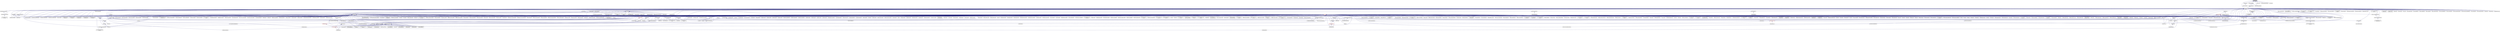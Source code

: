 digraph "memory.hpp"
{
  edge [fontname="Helvetica",fontsize="10",labelfontname="Helvetica",labelfontsize="10"];
  node [fontname="Helvetica",fontsize="10",shape=record];
  Node300 [label="memory.hpp",height=0.2,width=0.4,color="black", fillcolor="grey75", style="filled", fontcolor="black"];
  Node300 -> Node301 [dir="back",color="midnightblue",fontsize="10",style="solid",fontname="Helvetica"];
  Node301 [label="components.hpp",height=0.2,width=0.4,color="black", fillcolor="white", style="filled",URL="$d2/d8d/components_8hpp.html"];
  Node301 -> Node302 [dir="back",color="midnightblue",fontsize="10",style="solid",fontname="Helvetica"];
  Node302 [label="accumulator.hpp",height=0.2,width=0.4,color="black", fillcolor="white", style="filled",URL="$d4/d9d/server_2accumulator_8hpp.html"];
  Node302 -> Node303 [dir="back",color="midnightblue",fontsize="10",style="solid",fontname="Helvetica"];
  Node303 [label="accumulator.cpp",height=0.2,width=0.4,color="black", fillcolor="white", style="filled",URL="$d1/d81/accumulator_8cpp.html"];
  Node302 -> Node304 [dir="back",color="midnightblue",fontsize="10",style="solid",fontname="Helvetica"];
  Node304 [label="accumulator.hpp",height=0.2,width=0.4,color="black", fillcolor="white", style="filled",URL="$d8/d5e/accumulator_8hpp.html"];
  Node304 -> Node305 [dir="back",color="midnightblue",fontsize="10",style="solid",fontname="Helvetica"];
  Node305 [label="accumulator_client.cpp",height=0.2,width=0.4,color="black", fillcolor="white", style="filled",URL="$d7/dd0/accumulator__client_8cpp.html"];
  Node301 -> Node304 [dir="back",color="midnightblue",fontsize="10",style="solid",fontname="Helvetica"];
  Node301 -> Node306 [dir="back",color="midnightblue",fontsize="10",style="solid",fontname="Helvetica"];
  Node306 [label="template_accumulator.hpp",height=0.2,width=0.4,color="black", fillcolor="white", style="filled",URL="$d0/d3f/server_2template__accumulator_8hpp.html"];
  Node306 -> Node307 [dir="back",color="midnightblue",fontsize="10",style="solid",fontname="Helvetica"];
  Node307 [label="template_accumulator.hpp",height=0.2,width=0.4,color="black", fillcolor="white", style="filled",URL="$dd/da9/template__accumulator_8hpp.html"];
  Node307 -> Node308 [dir="back",color="midnightblue",fontsize="10",style="solid",fontname="Helvetica"];
  Node308 [label="template_accumulator\l_client.cpp",height=0.2,width=0.4,color="black", fillcolor="white", style="filled",URL="$df/d93/template__accumulator__client_8cpp.html"];
  Node301 -> Node309 [dir="back",color="midnightblue",fontsize="10",style="solid",fontname="Helvetica"];
  Node309 [label="template_function_accumulator.hpp",height=0.2,width=0.4,color="black", fillcolor="white", style="filled",URL="$d7/da6/server_2template__function__accumulator_8hpp.html"];
  Node309 -> Node310 [dir="back",color="midnightblue",fontsize="10",style="solid",fontname="Helvetica"];
  Node310 [label="template_function_accumulator.cpp",height=0.2,width=0.4,color="black", fillcolor="white", style="filled",URL="$d5/d02/template__function__accumulator_8cpp.html"];
  Node309 -> Node311 [dir="back",color="midnightblue",fontsize="10",style="solid",fontname="Helvetica"];
  Node311 [label="template_function_accumulator.hpp",height=0.2,width=0.4,color="black", fillcolor="white", style="filled",URL="$d3/de9/template__function__accumulator_8hpp.html"];
  Node311 -> Node312 [dir="back",color="midnightblue",fontsize="10",style="solid",fontname="Helvetica"];
  Node312 [label="template_function_accumulator\l_client.cpp",height=0.2,width=0.4,color="black", fillcolor="white", style="filled",URL="$d0/dc6/template__function__accumulator__client_8cpp.html"];
  Node301 -> Node307 [dir="back",color="midnightblue",fontsize="10",style="solid",fontname="Helvetica"];
  Node301 -> Node310 [dir="back",color="midnightblue",fontsize="10",style="solid",fontname="Helvetica"];
  Node301 -> Node311 [dir="back",color="midnightblue",fontsize="10",style="solid",fontname="Helvetica"];
  Node301 -> Node313 [dir="back",color="midnightblue",fontsize="10",style="solid",fontname="Helvetica"];
  Node313 [label="allgather_module.cpp",height=0.2,width=0.4,color="black", fillcolor="white", style="filled",URL="$df/de4/allgather__module_8cpp.html"];
  Node301 -> Node314 [dir="back",color="midnightblue",fontsize="10",style="solid",fontname="Helvetica"];
  Node314 [label="allgather.hpp",height=0.2,width=0.4,color="black", fillcolor="white", style="filled",URL="$d4/d4a/allgather_8hpp.html"];
  Node314 -> Node313 [dir="back",color="midnightblue",fontsize="10",style="solid",fontname="Helvetica"];
  Node314 -> Node315 [dir="back",color="midnightblue",fontsize="10",style="solid",fontname="Helvetica"];
  Node315 [label="allgather.cpp",height=0.2,width=0.4,color="black", fillcolor="white", style="filled",URL="$d7/d06/allgather_8cpp.html"];
  Node314 -> Node316 [dir="back",color="midnightblue",fontsize="10",style="solid",fontname="Helvetica"];
  Node316 [label="ag_client.cpp",height=0.2,width=0.4,color="black", fillcolor="white", style="filled",URL="$d4/d5d/ag__client_8cpp.html"];
  Node301 -> Node317 [dir="back",color="midnightblue",fontsize="10",style="solid",fontname="Helvetica"];
  Node317 [label="allgather_and_gate.hpp",height=0.2,width=0.4,color="black", fillcolor="white", style="filled",URL="$d9/dbb/allgather__and__gate_8hpp.html"];
  Node317 -> Node313 [dir="back",color="midnightblue",fontsize="10",style="solid",fontname="Helvetica"];
  Node317 -> Node318 [dir="back",color="midnightblue",fontsize="10",style="solid",fontname="Helvetica"];
  Node318 [label="allgather_and_gate.cpp",height=0.2,width=0.4,color="black", fillcolor="white", style="filled",URL="$d1/d56/allgather__and__gate_8cpp.html"];
  Node317 -> Node316 [dir="back",color="midnightblue",fontsize="10",style="solid",fontname="Helvetica"];
  Node301 -> Node319 [dir="back",color="midnightblue",fontsize="10",style="solid",fontname="Helvetica"];
  Node319 [label="cancelable_action.cpp",height=0.2,width=0.4,color="black", fillcolor="white", style="filled",URL="$d5/d0c/cancelable__action_8cpp.html"];
  Node301 -> Node320 [dir="back",color="midnightblue",fontsize="10",style="solid",fontname="Helvetica"];
  Node320 [label="cancelable_action.hpp",height=0.2,width=0.4,color="black", fillcolor="white", style="filled",URL="$d5/d4d/server_2cancelable__action_8hpp.html"];
  Node320 -> Node319 [dir="back",color="midnightblue",fontsize="10",style="solid",fontname="Helvetica"];
  Node320 -> Node321 [dir="back",color="midnightblue",fontsize="10",style="solid",fontname="Helvetica"];
  Node321 [label="cancelable_action.hpp",height=0.2,width=0.4,color="black", fillcolor="white", style="filled",URL="$d0/da3/stubs_2cancelable__action_8hpp.html"];
  Node321 -> Node322 [dir="back",color="midnightblue",fontsize="10",style="solid",fontname="Helvetica"];
  Node322 [label="cancelable_action.hpp",height=0.2,width=0.4,color="black", fillcolor="white", style="filled",URL="$d6/d28/cancelable__action_8hpp.html"];
  Node322 -> Node323 [dir="back",color="midnightblue",fontsize="10",style="solid",fontname="Helvetica"];
  Node323 [label="cancelable_action_client.cpp",height=0.2,width=0.4,color="black", fillcolor="white", style="filled",URL="$d1/db8/cancelable__action__client_8cpp.html"];
  Node301 -> Node322 [dir="back",color="midnightblue",fontsize="10",style="solid",fontname="Helvetica"];
  Node301 -> Node324 [dir="back",color="midnightblue",fontsize="10",style="solid",fontname="Helvetica"];
  Node324 [label="hello_world_component.hpp",height=0.2,width=0.4,color="black", fillcolor="white", style="filled",URL="$df/df0/hello__world__component_8hpp.html"];
  Node324 -> Node325 [dir="back",color="midnightblue",fontsize="10",style="solid",fontname="Helvetica"];
  Node325 [label="hello_world_client.cpp",height=0.2,width=0.4,color="black", fillcolor="white", style="filled",URL="$d5/da6/hello__world__client_8cpp.html"];
  Node324 -> Node326 [dir="back",color="midnightblue",fontsize="10",style="solid",fontname="Helvetica"];
  Node326 [label="hello_world_component.cpp",height=0.2,width=0.4,color="black", fillcolor="white", style="filled",URL="$d8/daa/hello__world__component_8cpp.html"];
  Node301 -> Node327 [dir="back",color="midnightblue",fontsize="10",style="solid",fontname="Helvetica"];
  Node327 [label="row.hpp",height=0.2,width=0.4,color="black", fillcolor="white", style="filled",URL="$de/d74/server_2row_8hpp.html"];
  Node327 -> Node328 [dir="back",color="midnightblue",fontsize="10",style="solid",fontname="Helvetica"];
  Node328 [label="row.hpp",height=0.2,width=0.4,color="black", fillcolor="white", style="filled",URL="$dc/d69/row_8hpp.html"];
  Node328 -> Node329 [dir="back",color="midnightblue",fontsize="10",style="solid",fontname="Helvetica"];
  Node329 [label="grid.hpp",height=0.2,width=0.4,color="black", fillcolor="white", style="filled",URL="$dc/d8a/grid_8hpp.html"];
  Node329 -> Node330 [dir="back",color="midnightblue",fontsize="10",style="solid",fontname="Helvetica"];
  Node330 [label="jacobi.cpp",height=0.2,width=0.4,color="black", fillcolor="white", style="filled",URL="$d2/d27/jacobi_8cpp.html"];
  Node329 -> Node331 [dir="back",color="midnightblue",fontsize="10",style="solid",fontname="Helvetica"];
  Node331 [label="solver.hpp",height=0.2,width=0.4,color="black", fillcolor="white", style="filled",URL="$db/d9a/server_2solver_8hpp.html"];
  Node331 -> Node332 [dir="back",color="midnightblue",fontsize="10",style="solid",fontname="Helvetica"];
  Node332 [label="solver.hpp",height=0.2,width=0.4,color="black", fillcolor="white", style="filled",URL="$d2/d1c/solver_8hpp.html"];
  Node332 -> Node330 [dir="back",color="midnightblue",fontsize="10",style="solid",fontname="Helvetica"];
  Node331 -> Node333 [dir="back",color="midnightblue",fontsize="10",style="solid",fontname="Helvetica"];
  Node333 [label="solver.cpp",height=0.2,width=0.4,color="black", fillcolor="white", style="filled",URL="$d6/d94/solver_8cpp.html"];
  Node329 -> Node332 [dir="back",color="midnightblue",fontsize="10",style="solid",fontname="Helvetica"];
  Node329 -> Node334 [dir="back",color="midnightblue",fontsize="10",style="solid",fontname="Helvetica"];
  Node334 [label="grid.cpp",height=0.2,width=0.4,color="black", fillcolor="white", style="filled",URL="$d6/d1b/jacobi__component_2grid_8cpp.html"];
  Node328 -> Node335 [dir="back",color="midnightblue",fontsize="10",style="solid",fontname="Helvetica"];
  Node335 [label="stencil_iterator.hpp",height=0.2,width=0.4,color="black", fillcolor="white", style="filled",URL="$dc/d5c/server_2stencil__iterator_8hpp.html"];
  Node335 -> Node331 [dir="back",color="midnightblue",fontsize="10",style="solid",fontname="Helvetica"];
  Node335 -> Node336 [dir="back",color="midnightblue",fontsize="10",style="solid",fontname="Helvetica"];
  Node336 [label="stencil_iterator.cpp",height=0.2,width=0.4,color="black", fillcolor="white", style="filled",URL="$d6/de1/server_2stencil__iterator_8cpp.html"];
  Node335 -> Node337 [dir="back",color="midnightblue",fontsize="10",style="solid",fontname="Helvetica"];
  Node337 [label="stencil_iterator.cpp",height=0.2,width=0.4,color="black", fillcolor="white", style="filled",URL="$d7/d71/stencil__iterator_8cpp.html"];
  Node328 -> Node334 [dir="back",color="midnightblue",fontsize="10",style="solid",fontname="Helvetica"];
  Node327 -> Node338 [dir="back",color="midnightblue",fontsize="10",style="solid",fontname="Helvetica"];
  Node338 [label="row.cpp",height=0.2,width=0.4,color="black", fillcolor="white", style="filled",URL="$d3/d86/server_2row_8cpp.html"];
  Node301 -> Node335 [dir="back",color="midnightblue",fontsize="10",style="solid",fontname="Helvetica"];
  Node301 -> Node331 [dir="back",color="midnightblue",fontsize="10",style="solid",fontname="Helvetica"];
  Node301 -> Node339 [dir="back",color="midnightblue",fontsize="10",style="solid",fontname="Helvetica"];
  Node339 [label="jacobi_component.cpp",height=0.2,width=0.4,color="black", fillcolor="white", style="filled",URL="$d1/d25/jacobi__component_8cpp.html"];
  Node301 -> Node340 [dir="back",color="midnightblue",fontsize="10",style="solid",fontname="Helvetica"];
  Node340 [label="nqueen.hpp",height=0.2,width=0.4,color="black", fillcolor="white", style="filled",URL="$de/d58/server_2nqueen_8hpp.html"];
  Node340 -> Node341 [dir="back",color="midnightblue",fontsize="10",style="solid",fontname="Helvetica"];
  Node341 [label="nqueen.cpp",height=0.2,width=0.4,color="black", fillcolor="white", style="filled",URL="$db/dca/nqueen_8cpp.html"];
  Node340 -> Node342 [dir="back",color="midnightblue",fontsize="10",style="solid",fontname="Helvetica"];
  Node342 [label="nqueen.hpp",height=0.2,width=0.4,color="black", fillcolor="white", style="filled",URL="$da/dfd/stubs_2nqueen_8hpp.html"];
  Node342 -> Node343 [dir="back",color="midnightblue",fontsize="10",style="solid",fontname="Helvetica"];
  Node343 [label="nqueen.hpp",height=0.2,width=0.4,color="black", fillcolor="white", style="filled",URL="$d0/d07/nqueen_8hpp.html"];
  Node343 -> Node344 [dir="back",color="midnightblue",fontsize="10",style="solid",fontname="Helvetica"];
  Node344 [label="nqueen_client.cpp",height=0.2,width=0.4,color="black", fillcolor="white", style="filled",URL="$d3/d5e/nqueen__client_8cpp.html"];
  Node301 -> Node345 [dir="back",color="midnightblue",fontsize="10",style="solid",fontname="Helvetica"];
  Node345 [label="sine.cpp",height=0.2,width=0.4,color="black", fillcolor="white", style="filled",URL="$d3/d0d/server_2sine_8cpp.html"];
  Node301 -> Node346 [dir="back",color="midnightblue",fontsize="10",style="solid",fontname="Helvetica"];
  Node346 [label="component_ctors.cpp",height=0.2,width=0.4,color="black", fillcolor="white", style="filled",URL="$d3/d2a/component__ctors_8cpp.html"];
  Node301 -> Node347 [dir="back",color="midnightblue",fontsize="10",style="solid",fontname="Helvetica"];
  Node347 [label="component_in_executable.cpp",height=0.2,width=0.4,color="black", fillcolor="white", style="filled",URL="$d8/d4b/component__in__executable_8cpp.html"];
  Node301 -> Node348 [dir="back",color="midnightblue",fontsize="10",style="solid",fontname="Helvetica"];
  Node348 [label="component_inheritance.cpp",height=0.2,width=0.4,color="black", fillcolor="white", style="filled",URL="$d8/d55/component__inheritance_8cpp.html"];
  Node301 -> Node349 [dir="back",color="midnightblue",fontsize="10",style="solid",fontname="Helvetica"];
  Node349 [label="component_with_executor.cpp",height=0.2,width=0.4,color="black", fillcolor="white", style="filled",URL="$d4/d20/component__with__executor_8cpp.html"];
  Node301 -> Node350 [dir="back",color="midnightblue",fontsize="10",style="solid",fontname="Helvetica"];
  Node350 [label="factorial.cpp",height=0.2,width=0.4,color="black", fillcolor="white", style="filled",URL="$d9/d00/factorial_8cpp.html"];
  Node301 -> Node351 [dir="back",color="midnightblue",fontsize="10",style="solid",fontname="Helvetica"];
  Node351 [label="hello_world.cpp",height=0.2,width=0.4,color="black", fillcolor="white", style="filled",URL="$d0/d67/hello__world_8cpp.html"];
  Node301 -> Node352 [dir="back",color="midnightblue",fontsize="10",style="solid",fontname="Helvetica"];
  Node352 [label="latch_local.cpp",height=0.2,width=0.4,color="black", fillcolor="white", style="filled",URL="$dd/dd3/latch__local_8cpp.html"];
  Node301 -> Node353 [dir="back",color="midnightblue",fontsize="10",style="solid",fontname="Helvetica"];
  Node353 [label="latch_remote.cpp",height=0.2,width=0.4,color="black", fillcolor="white", style="filled",URL="$df/d59/latch__remote_8cpp.html"];
  Node301 -> Node354 [dir="back",color="midnightblue",fontsize="10",style="solid",fontname="Helvetica"];
  Node354 [label="pingpong.cpp",height=0.2,width=0.4,color="black", fillcolor="white", style="filled",URL="$dd/d4d/pingpong_8cpp.html"];
  Node301 -> Node355 [dir="back",color="midnightblue",fontsize="10",style="solid",fontname="Helvetica"];
  Node355 [label="random_mem_access.hpp",height=0.2,width=0.4,color="black", fillcolor="white", style="filled",URL="$d0/d19/server_2random__mem__access_8hpp.html"];
  Node355 -> Node356 [dir="back",color="midnightblue",fontsize="10",style="solid",fontname="Helvetica"];
  Node356 [label="random_mem_access.cpp",height=0.2,width=0.4,color="black", fillcolor="white", style="filled",URL="$d1/d51/random__mem__access_8cpp.html"];
  Node355 -> Node357 [dir="back",color="midnightblue",fontsize="10",style="solid",fontname="Helvetica"];
  Node357 [label="random_mem_access.hpp",height=0.2,width=0.4,color="black", fillcolor="white", style="filled",URL="$d3/d32/stubs_2random__mem__access_8hpp.html"];
  Node357 -> Node358 [dir="back",color="midnightblue",fontsize="10",style="solid",fontname="Helvetica"];
  Node358 [label="random_mem_access.hpp",height=0.2,width=0.4,color="black", fillcolor="white", style="filled",URL="$db/de8/random__mem__access_8hpp.html"];
  Node358 -> Node359 [dir="back",color="midnightblue",fontsize="10",style="solid",fontname="Helvetica"];
  Node359 [label="random_mem_access_client.cpp",height=0.2,width=0.4,color="black", fillcolor="white", style="filled",URL="$df/d1b/random__mem__access__client_8cpp.html"];
  Node301 -> Node360 [dir="back",color="midnightblue",fontsize="10",style="solid",fontname="Helvetica"];
  Node360 [label="sheneos_compare.cpp",height=0.2,width=0.4,color="black", fillcolor="white", style="filled",URL="$dc/d11/sheneos__compare_8cpp.html"];
  Node301 -> Node361 [dir="back",color="midnightblue",fontsize="10",style="solid",fontname="Helvetica"];
  Node361 [label="throttle.hpp",height=0.2,width=0.4,color="black", fillcolor="white", style="filled",URL="$db/dc9/server_2throttle_8hpp.html"];
  Node361 -> Node362 [dir="back",color="midnightblue",fontsize="10",style="solid",fontname="Helvetica"];
  Node362 [label="throttle.cpp",height=0.2,width=0.4,color="black", fillcolor="white", style="filled",URL="$de/d56/server_2throttle_8cpp.html"];
  Node361 -> Node363 [dir="back",color="midnightblue",fontsize="10",style="solid",fontname="Helvetica"];
  Node363 [label="throttle.hpp",height=0.2,width=0.4,color="black", fillcolor="white", style="filled",URL="$d5/dec/stubs_2throttle_8hpp.html"];
  Node363 -> Node364 [dir="back",color="midnightblue",fontsize="10",style="solid",fontname="Helvetica"];
  Node364 [label="throttle.hpp",height=0.2,width=0.4,color="black", fillcolor="white", style="filled",URL="$d2/d2e/throttle_8hpp.html"];
  Node364 -> Node365 [dir="back",color="midnightblue",fontsize="10",style="solid",fontname="Helvetica"];
  Node365 [label="throttle.cpp",height=0.2,width=0.4,color="black", fillcolor="white", style="filled",URL="$db/d02/throttle_8cpp.html"];
  Node364 -> Node366 [dir="back",color="midnightblue",fontsize="10",style="solid",fontname="Helvetica"];
  Node366 [label="throttle_client.cpp",height=0.2,width=0.4,color="black", fillcolor="white", style="filled",URL="$d0/db7/throttle__client_8cpp.html"];
  Node301 -> Node366 [dir="back",color="midnightblue",fontsize="10",style="solid",fontname="Helvetica"];
  Node301 -> Node367 [dir="back",color="midnightblue",fontsize="10",style="solid",fontname="Helvetica"];
  Node367 [label="simple_central_tuplespace.hpp",height=0.2,width=0.4,color="black", fillcolor="white", style="filled",URL="$db/d69/server_2simple__central__tuplespace_8hpp.html"];
  Node367 -> Node368 [dir="back",color="midnightblue",fontsize="10",style="solid",fontname="Helvetica"];
  Node368 [label="simple_central_tuplespace.cpp",height=0.2,width=0.4,color="black", fillcolor="white", style="filled",URL="$d3/dec/simple__central__tuplespace_8cpp.html"];
  Node367 -> Node369 [dir="back",color="midnightblue",fontsize="10",style="solid",fontname="Helvetica"];
  Node369 [label="simple_central_tuplespace.hpp",height=0.2,width=0.4,color="black", fillcolor="white", style="filled",URL="$d0/d4b/stubs_2simple__central__tuplespace_8hpp.html"];
  Node369 -> Node370 [dir="back",color="midnightblue",fontsize="10",style="solid",fontname="Helvetica"];
  Node370 [label="simple_central_tuplespace.hpp",height=0.2,width=0.4,color="black", fillcolor="white", style="filled",URL="$d5/ddd/simple__central__tuplespace_8hpp.html"];
  Node370 -> Node371 [dir="back",color="midnightblue",fontsize="10",style="solid",fontname="Helvetica"];
  Node371 [label="simple_central_tuplespace\l_client.cpp",height=0.2,width=0.4,color="black", fillcolor="white", style="filled",URL="$d1/d7b/simple__central__tuplespace__client_8cpp.html"];
  Node301 -> Node372 [dir="back",color="midnightblue",fontsize="10",style="solid",fontname="Helvetica"];
  Node372 [label="tuples_warehouse.hpp",height=0.2,width=0.4,color="black", fillcolor="white", style="filled",URL="$da/de6/tuples__warehouse_8hpp.html"];
  Node372 -> Node367 [dir="back",color="midnightblue",fontsize="10",style="solid",fontname="Helvetica"];
  Node301 -> Node370 [dir="back",color="midnightblue",fontsize="10",style="solid",fontname="Helvetica"];
  Node301 -> Node373 [dir="back",color="midnightblue",fontsize="10",style="solid",fontname="Helvetica"];
  Node373 [label="iostreams.hpp",height=0.2,width=0.4,color="black", fillcolor="white", style="filled",URL="$de/d22/iostreams_8hpp.html"];
  Node373 -> Node315 [dir="back",color="midnightblue",fontsize="10",style="solid",fontname="Helvetica"];
  Node373 -> Node318 [dir="back",color="midnightblue",fontsize="10",style="solid",fontname="Helvetica"];
  Node373 -> Node374 [dir="back",color="midnightblue",fontsize="10",style="solid",fontname="Helvetica"];
  Node374 [label="async_io_action.cpp",height=0.2,width=0.4,color="black", fillcolor="white", style="filled",URL="$d3/df5/async__io__action_8cpp.html"];
  Node373 -> Node375 [dir="back",color="midnightblue",fontsize="10",style="solid",fontname="Helvetica"];
  Node375 [label="async_io_external.cpp",height=0.2,width=0.4,color="black", fillcolor="white", style="filled",URL="$da/d9a/async__io__external_8cpp.html"];
  Node373 -> Node376 [dir="back",color="midnightblue",fontsize="10",style="solid",fontname="Helvetica"];
  Node376 [label="async_io_low_level.cpp",height=0.2,width=0.4,color="black", fillcolor="white", style="filled",URL="$dc/d10/async__io__low__level_8cpp.html"];
  Node373 -> Node377 [dir="back",color="midnightblue",fontsize="10",style="solid",fontname="Helvetica"];
  Node377 [label="async_io_simple.cpp",height=0.2,width=0.4,color="black", fillcolor="white", style="filled",URL="$da/db7/async__io__simple_8cpp.html"];
  Node373 -> Node378 [dir="back",color="midnightblue",fontsize="10",style="solid",fontname="Helvetica"];
  Node378 [label="os_thread_num.cpp",height=0.2,width=0.4,color="black", fillcolor="white", style="filled",URL="$d2/dfb/os__thread__num_8cpp.html"];
  Node373 -> Node379 [dir="back",color="midnightblue",fontsize="10",style="solid",fontname="Helvetica"];
  Node379 [label="rnd_future_reduce.cpp",height=0.2,width=0.4,color="black", fillcolor="white", style="filled",URL="$d1/db5/rnd__future__reduce_8cpp.html"];
  Node373 -> Node380 [dir="back",color="midnightblue",fontsize="10",style="solid",fontname="Helvetica"];
  Node380 [label="heartbeat_console.cpp",height=0.2,width=0.4,color="black", fillcolor="white", style="filled",URL="$da/de8/heartbeat__console_8cpp.html"];
  Node373 -> Node326 [dir="back",color="midnightblue",fontsize="10",style="solid",fontname="Helvetica"];
  Node373 -> Node330 [dir="back",color="midnightblue",fontsize="10",style="solid",fontname="Helvetica"];
  Node373 -> Node335 [dir="back",color="midnightblue",fontsize="10",style="solid",fontname="Helvetica"];
  Node373 -> Node334 [dir="back",color="midnightblue",fontsize="10",style="solid",fontname="Helvetica"];
  Node373 -> Node381 [dir="back",color="midnightblue",fontsize="10",style="solid",fontname="Helvetica"];
  Node381 [label="access_counter_set.cpp",height=0.2,width=0.4,color="black", fillcolor="white", style="filled",URL="$dc/d52/access__counter__set_8cpp.html"];
  Node373 -> Node382 [dir="back",color="midnightblue",fontsize="10",style="solid",fontname="Helvetica"];
  Node382 [label="1d_wave_equation.cpp",height=0.2,width=0.4,color="black", fillcolor="white", style="filled",URL="$da/dab/1d__wave__equation_8cpp.html"];
  Node373 -> Node383 [dir="back",color="midnightblue",fontsize="10",style="solid",fontname="Helvetica"];
  Node383 [label="allow_unknown_options.cpp",height=0.2,width=0.4,color="black", fillcolor="white", style="filled",URL="$d9/dc9/allow__unknown__options_8cpp.html"];
  Node373 -> Node384 [dir="back",color="midnightblue",fontsize="10",style="solid",fontname="Helvetica"];
  Node384 [label="command_line_handling.cpp",height=0.2,width=0.4,color="black", fillcolor="white", style="filled",URL="$d4/d05/examples_2quickstart_2command__line__handling_8cpp.html"];
  Node373 -> Node346 [dir="back",color="midnightblue",fontsize="10",style="solid",fontname="Helvetica"];
  Node373 -> Node347 [dir="back",color="midnightblue",fontsize="10",style="solid",fontname="Helvetica"];
  Node373 -> Node348 [dir="back",color="midnightblue",fontsize="10",style="solid",fontname="Helvetica"];
  Node373 -> Node349 [dir="back",color="midnightblue",fontsize="10",style="solid",fontname="Helvetica"];
  Node373 -> Node385 [dir="back",color="midnightblue",fontsize="10",style="solid",fontname="Helvetica"];
  Node385 [label="customize_async.cpp",height=0.2,width=0.4,color="black", fillcolor="white", style="filled",URL="$d0/d82/customize__async_8cpp.html"];
  Node373 -> Node386 [dir="back",color="midnightblue",fontsize="10",style="solid",fontname="Helvetica"];
  Node386 [label="enumerate_threads.cpp",height=0.2,width=0.4,color="black", fillcolor="white", style="filled",URL="$d3/dd4/enumerate__threads_8cpp.html"];
  Node373 -> Node387 [dir="back",color="midnightblue",fontsize="10",style="solid",fontname="Helvetica"];
  Node387 [label="error_handling.cpp",height=0.2,width=0.4,color="black", fillcolor="white", style="filled",URL="$d9/d96/error__handling_8cpp.html"];
  Node373 -> Node388 [dir="back",color="midnightblue",fontsize="10",style="solid",fontname="Helvetica"];
  Node388 [label="event_synchronization.cpp",height=0.2,width=0.4,color="black", fillcolor="white", style="filled",URL="$d0/d35/event__synchronization_8cpp.html"];
  Node373 -> Node389 [dir="back",color="midnightblue",fontsize="10",style="solid",fontname="Helvetica"];
  Node389 [label="fractals.cpp",height=0.2,width=0.4,color="black", fillcolor="white", style="filled",URL="$d8/d58/fractals_8cpp.html"];
  Node373 -> Node390 [dir="back",color="midnightblue",fontsize="10",style="solid",fontname="Helvetica"];
  Node390 [label="fractals_executor.cpp",height=0.2,width=0.4,color="black", fillcolor="white", style="filled",URL="$d9/da9/fractals__executor_8cpp.html"];
  Node373 -> Node351 [dir="back",color="midnightblue",fontsize="10",style="solid",fontname="Helvetica"];
  Node373 -> Node391 [dir="back",color="midnightblue",fontsize="10",style="solid",fontname="Helvetica"];
  Node391 [label="interval_timer.cpp",height=0.2,width=0.4,color="black", fillcolor="white", style="filled",URL="$de/df1/examples_2quickstart_2interval__timer_8cpp.html"];
  Node373 -> Node392 [dir="back",color="midnightblue",fontsize="10",style="solid",fontname="Helvetica"];
  Node392 [label="local_channel.cpp",height=0.2,width=0.4,color="black", fillcolor="white", style="filled",URL="$d0/d3e/local__channel_8cpp.html"];
  Node373 -> Node354 [dir="back",color="midnightblue",fontsize="10",style="solid",fontname="Helvetica"];
  Node373 -> Node393 [dir="back",color="midnightblue",fontsize="10",style="solid",fontname="Helvetica"];
  Node393 [label="shared_mutex.cpp",height=0.2,width=0.4,color="black", fillcolor="white", style="filled",URL="$da/d0b/shared__mutex_8cpp.html"];
  Node373 -> Node394 [dir="back",color="midnightblue",fontsize="10",style="solid",fontname="Helvetica"];
  Node394 [label="sierpinski.cpp",height=0.2,width=0.4,color="black", fillcolor="white", style="filled",URL="$d3/d7e/sierpinski_8cpp.html"];
  Node373 -> Node395 [dir="back",color="midnightblue",fontsize="10",style="solid",fontname="Helvetica"];
  Node395 [label="simple_future_continuation.cpp",height=0.2,width=0.4,color="black", fillcolor="white", style="filled",URL="$d8/d3c/simple__future__continuation_8cpp.html"];
  Node373 -> Node396 [dir="back",color="midnightblue",fontsize="10",style="solid",fontname="Helvetica"];
  Node396 [label="simplest_hello_world.cpp",height=0.2,width=0.4,color="black", fillcolor="white", style="filled",URL="$d7/ddc/simplest__hello__world_8cpp.html"];
  Node373 -> Node397 [dir="back",color="midnightblue",fontsize="10",style="solid",fontname="Helvetica"];
  Node397 [label="sort_by_key_demo.cpp",height=0.2,width=0.4,color="black", fillcolor="white", style="filled",URL="$da/d20/sort__by__key__demo_8cpp.html"];
  Node373 -> Node398 [dir="back",color="midnightblue",fontsize="10",style="solid",fontname="Helvetica"];
  Node398 [label="timed_futures.cpp",height=0.2,width=0.4,color="black", fillcolor="white", style="filled",URL="$d6/d8d/timed__futures_8cpp.html"];
  Node373 -> Node399 [dir="back",color="midnightblue",fontsize="10",style="solid",fontname="Helvetica"];
  Node399 [label="vector_counting_dotproduct.cpp",height=0.2,width=0.4,color="black", fillcolor="white", style="filled",URL="$df/de9/vector__counting__dotproduct_8cpp.html"];
  Node373 -> Node400 [dir="back",color="midnightblue",fontsize="10",style="solid",fontname="Helvetica"];
  Node400 [label="vector_zip_dotproduct.cpp",height=0.2,width=0.4,color="black", fillcolor="white", style="filled",URL="$dc/d18/vector__zip__dotproduct_8cpp.html"];
  Node373 -> Node401 [dir="back",color="midnightblue",fontsize="10",style="solid",fontname="Helvetica"];
  Node401 [label="oversubscribing_resource\l_partitioner.cpp",height=0.2,width=0.4,color="black", fillcolor="white", style="filled",URL="$dd/dee/oversubscribing__resource__partitioner_8cpp.html"];
  Node373 -> Node402 [dir="back",color="midnightblue",fontsize="10",style="solid",fontname="Helvetica"];
  Node402 [label="simple_resource_partitioner.cpp",height=0.2,width=0.4,color="black", fillcolor="white", style="filled",URL="$d5/df9/simple__resource__partitioner_8cpp.html"];
  Node373 -> Node403 [dir="back",color="midnightblue",fontsize="10",style="solid",fontname="Helvetica"];
  Node403 [label="thread_aware_timer.cpp",height=0.2,width=0.4,color="black", fillcolor="white", style="filled",URL="$df/d11/examples_2thread__aware__timer_2thread__aware__timer_8cpp.html"];
  Node373 -> Node371 [dir="back",color="midnightblue",fontsize="10",style="solid",fontname="Helvetica"];
  Node373 -> Node404 [dir="back",color="midnightblue",fontsize="10",style="solid",fontname="Helvetica"];
  Node404 [label="foreach_scaling.cpp",height=0.2,width=0.4,color="black", fillcolor="white", style="filled",URL="$d4/d94/foreach__scaling_8cpp.html"];
  Node373 -> Node405 [dir="back",color="midnightblue",fontsize="10",style="solid",fontname="Helvetica"];
  Node405 [label="future_overhead.cpp",height=0.2,width=0.4,color="black", fillcolor="white", style="filled",URL="$d3/d79/future__overhead_8cpp.html"];
  Node373 -> Node406 [dir="back",color="midnightblue",fontsize="10",style="solid",fontname="Helvetica"];
  Node406 [label="hpx_heterogeneous_timed\l_task_spawn.cpp",height=0.2,width=0.4,color="black", fillcolor="white", style="filled",URL="$dd/d27/hpx__heterogeneous__timed__task__spawn_8cpp.html"];
  Node373 -> Node407 [dir="back",color="midnightblue",fontsize="10",style="solid",fontname="Helvetica"];
  Node407 [label="hpx_homogeneous_timed\l_task_spawn_executors.cpp",height=0.2,width=0.4,color="black", fillcolor="white", style="filled",URL="$d1/d3b/hpx__homogeneous__timed__task__spawn__executors_8cpp.html"];
  Node373 -> Node408 [dir="back",color="midnightblue",fontsize="10",style="solid",fontname="Helvetica"];
  Node408 [label="parent_vs_child_stealing.cpp",height=0.2,width=0.4,color="black", fillcolor="white", style="filled",URL="$d2/d07/parent__vs__child__stealing_8cpp.html"];
  Node373 -> Node409 [dir="back",color="midnightblue",fontsize="10",style="solid",fontname="Helvetica"];
  Node409 [label="partitioned_vector\l_foreach.cpp",height=0.2,width=0.4,color="black", fillcolor="white", style="filled",URL="$df/d5f/partitioned__vector__foreach_8cpp.html"];
  Node373 -> Node410 [dir="back",color="midnightblue",fontsize="10",style="solid",fontname="Helvetica"];
  Node410 [label="serialization_overhead.cpp",height=0.2,width=0.4,color="black", fillcolor="white", style="filled",URL="$d3/df8/serialization__overhead_8cpp.html"];
  Node373 -> Node411 [dir="back",color="midnightblue",fontsize="10",style="solid",fontname="Helvetica"];
  Node411 [label="sizeof.cpp",height=0.2,width=0.4,color="black", fillcolor="white", style="filled",URL="$d3/d0f/sizeof_8cpp.html"];
  Node373 -> Node412 [dir="back",color="midnightblue",fontsize="10",style="solid",fontname="Helvetica"];
  Node412 [label="skynet.cpp",height=0.2,width=0.4,color="black", fillcolor="white", style="filled",URL="$d0/dc3/skynet_8cpp.html"];
  Node373 -> Node413 [dir="back",color="midnightblue",fontsize="10",style="solid",fontname="Helvetica"];
  Node413 [label="spinlock_overhead1.cpp",height=0.2,width=0.4,color="black", fillcolor="white", style="filled",URL="$d0/d32/spinlock__overhead1_8cpp.html"];
  Node373 -> Node414 [dir="back",color="midnightblue",fontsize="10",style="solid",fontname="Helvetica"];
  Node414 [label="spinlock_overhead2.cpp",height=0.2,width=0.4,color="black", fillcolor="white", style="filled",URL="$de/d55/spinlock__overhead2_8cpp.html"];
  Node373 -> Node415 [dir="back",color="midnightblue",fontsize="10",style="solid",fontname="Helvetica"];
  Node415 [label="stencil3_iterators.cpp",height=0.2,width=0.4,color="black", fillcolor="white", style="filled",URL="$db/d9e/stencil3__iterators_8cpp.html"];
  Node373 -> Node416 [dir="back",color="midnightblue",fontsize="10",style="solid",fontname="Helvetica"];
  Node416 [label="stream.cpp",height=0.2,width=0.4,color="black", fillcolor="white", style="filled",URL="$da/d5f/stream_8cpp.html"];
  Node373 -> Node417 [dir="back",color="midnightblue",fontsize="10",style="solid",fontname="Helvetica"];
  Node417 [label="transform_reduce_binary\l_scaling.cpp",height=0.2,width=0.4,color="black", fillcolor="white", style="filled",URL="$d1/dae/transform__reduce__binary__scaling_8cpp.html"];
  Node373 -> Node418 [dir="back",color="midnightblue",fontsize="10",style="solid",fontname="Helvetica"];
  Node418 [label="transform_reduce_scaling.cpp",height=0.2,width=0.4,color="black", fillcolor="white", style="filled",URL="$db/d2a/transform__reduce__scaling_8cpp.html"];
  Node373 -> Node419 [dir="back",color="midnightblue",fontsize="10",style="solid",fontname="Helvetica"];
  Node419 [label="wait_all_timings.cpp",height=0.2,width=0.4,color="black", fillcolor="white", style="filled",URL="$d5/da1/wait__all__timings_8cpp.html"];
  Node373 -> Node420 [dir="back",color="midnightblue",fontsize="10",style="solid",fontname="Helvetica"];
  Node420 [label="minmax_element_performance.cpp",height=0.2,width=0.4,color="black", fillcolor="white", style="filled",URL="$d9/d93/minmax__element__performance_8cpp.html"];
  Node373 -> Node421 [dir="back",color="midnightblue",fontsize="10",style="solid",fontname="Helvetica"];
  Node421 [label="osu_bcast.cpp",height=0.2,width=0.4,color="black", fillcolor="white", style="filled",URL="$d3/dca/osu__bcast_8cpp.html"];
  Node373 -> Node422 [dir="back",color="midnightblue",fontsize="10",style="solid",fontname="Helvetica"];
  Node422 [label="osu_bibw.cpp",height=0.2,width=0.4,color="black", fillcolor="white", style="filled",URL="$d2/d04/osu__bibw_8cpp.html"];
  Node373 -> Node423 [dir="back",color="midnightblue",fontsize="10",style="solid",fontname="Helvetica"];
  Node423 [label="osu_bw.cpp",height=0.2,width=0.4,color="black", fillcolor="white", style="filled",URL="$d4/d20/osu__bw_8cpp.html"];
  Node373 -> Node424 [dir="back",color="midnightblue",fontsize="10",style="solid",fontname="Helvetica"];
  Node424 [label="osu_latency.cpp",height=0.2,width=0.4,color="black", fillcolor="white", style="filled",URL="$df/d58/osu__latency_8cpp.html"];
  Node373 -> Node425 [dir="back",color="midnightblue",fontsize="10",style="solid",fontname="Helvetica"];
  Node425 [label="osu_multi_lat.cpp",height=0.2,width=0.4,color="black", fillcolor="white", style="filled",URL="$d7/d91/osu__multi__lat_8cpp.html"];
  Node373 -> Node426 [dir="back",color="midnightblue",fontsize="10",style="solid",fontname="Helvetica"];
  Node426 [label="osu_scatter.cpp",height=0.2,width=0.4,color="black", fillcolor="white", style="filled",URL="$d4/d4c/osu__scatter_8cpp.html"];
  Node373 -> Node427 [dir="back",color="midnightblue",fontsize="10",style="solid",fontname="Helvetica"];
  Node427 [label="pingpong_performance.cpp",height=0.2,width=0.4,color="black", fillcolor="white", style="filled",URL="$de/d03/pingpong__performance_8cpp.html"];
  Node373 -> Node428 [dir="back",color="midnightblue",fontsize="10",style="solid",fontname="Helvetica"];
  Node428 [label="plain_action_1330.cpp",height=0.2,width=0.4,color="black", fillcolor="white", style="filled",URL="$d4/def/plain__action__1330_8cpp.html"];
  Node373 -> Node429 [dir="back",color="midnightblue",fontsize="10",style="solid",fontname="Helvetica"];
  Node429 [label="client_1950.cpp",height=0.2,width=0.4,color="black", fillcolor="white", style="filled",URL="$d0/d79/client__1950_8cpp.html"];
  Node373 -> Node430 [dir="back",color="midnightblue",fontsize="10",style="solid",fontname="Helvetica"];
  Node430 [label="lost_output_2236.cpp",height=0.2,width=0.4,color="black", fillcolor="white", style="filled",URL="$db/dd0/lost__output__2236_8cpp.html"];
  Node373 -> Node431 [dir="back",color="midnightblue",fontsize="10",style="solid",fontname="Helvetica"];
  Node431 [label="no_output_1173.cpp",height=0.2,width=0.4,color="black", fillcolor="white", style="filled",URL="$de/d67/no__output__1173_8cpp.html"];
  Node373 -> Node432 [dir="back",color="midnightblue",fontsize="10",style="solid",fontname="Helvetica"];
  Node432 [label="dataflow_future_swap.cpp",height=0.2,width=0.4,color="black", fillcolor="white", style="filled",URL="$dc/d8c/dataflow__future__swap_8cpp.html"];
  Node373 -> Node433 [dir="back",color="midnightblue",fontsize="10",style="solid",fontname="Helvetica"];
  Node433 [label="dataflow_future_swap2.cpp",height=0.2,width=0.4,color="black", fillcolor="white", style="filled",URL="$d1/db3/dataflow__future__swap2_8cpp.html"];
  Node373 -> Node434 [dir="back",color="midnightblue",fontsize="10",style="solid",fontname="Helvetica"];
  Node434 [label="promise_1620.cpp",height=0.2,width=0.4,color="black", fillcolor="white", style="filled",URL="$d2/d67/promise__1620_8cpp.html"];
  Node373 -> Node435 [dir="back",color="midnightblue",fontsize="10",style="solid",fontname="Helvetica"];
  Node435 [label="wait_all_hang_1946.cpp",height=0.2,width=0.4,color="black", fillcolor="white", style="filled",URL="$d5/d69/wait__all__hang__1946_8cpp.html"];
  Node373 -> Node436 [dir="back",color="midnightblue",fontsize="10",style="solid",fontname="Helvetica"];
  Node436 [label="function_argument.cpp",height=0.2,width=0.4,color="black", fillcolor="white", style="filled",URL="$db/da3/function__argument_8cpp.html"];
  Node373 -> Node437 [dir="back",color="midnightblue",fontsize="10",style="solid",fontname="Helvetica"];
  Node437 [label="function_serialization\l_728.cpp",height=0.2,width=0.4,color="black", fillcolor="white", style="filled",URL="$d8/db1/function__serialization__728_8cpp.html"];
  Node373 -> Node438 [dir="back",color="midnightblue",fontsize="10",style="solid",fontname="Helvetica"];
  Node438 [label="managed_refcnt_checker.cpp",height=0.2,width=0.4,color="black", fillcolor="white", style="filled",URL="$d7/d11/server_2managed__refcnt__checker_8cpp.html"];
  Node373 -> Node439 [dir="back",color="midnightblue",fontsize="10",style="solid",fontname="Helvetica"];
  Node439 [label="simple_refcnt_checker.cpp",height=0.2,width=0.4,color="black", fillcolor="white", style="filled",URL="$d7/d14/server_2simple__refcnt__checker_8cpp.html"];
  Node373 -> Node440 [dir="back",color="midnightblue",fontsize="10",style="solid",fontname="Helvetica"];
  Node440 [label="credit_exhaustion.cpp",height=0.2,width=0.4,color="black", fillcolor="white", style="filled",URL="$d6/d80/credit__exhaustion_8cpp.html"];
  Node373 -> Node441 [dir="back",color="midnightblue",fontsize="10",style="solid",fontname="Helvetica"];
  Node441 [label="local_address_rebind.cpp",height=0.2,width=0.4,color="black", fillcolor="white", style="filled",URL="$d1/d4f/local__address__rebind_8cpp.html"];
  Node373 -> Node442 [dir="back",color="midnightblue",fontsize="10",style="solid",fontname="Helvetica"];
  Node442 [label="local_embedded_ref\l_to_local_object.cpp",height=0.2,width=0.4,color="black", fillcolor="white", style="filled",URL="$d6/d54/local__embedded__ref__to__local__object_8cpp.html"];
  Node373 -> Node443 [dir="back",color="midnightblue",fontsize="10",style="solid",fontname="Helvetica"];
  Node443 [label="local_embedded_ref\l_to_remote_object.cpp",height=0.2,width=0.4,color="black", fillcolor="white", style="filled",URL="$d6/d34/local__embedded__ref__to__remote__object_8cpp.html"];
  Node373 -> Node444 [dir="back",color="midnightblue",fontsize="10",style="solid",fontname="Helvetica"];
  Node444 [label="refcnted_symbol_to\l_local_object.cpp",height=0.2,width=0.4,color="black", fillcolor="white", style="filled",URL="$d9/deb/refcnted__symbol__to__local__object_8cpp.html"];
  Node373 -> Node445 [dir="back",color="midnightblue",fontsize="10",style="solid",fontname="Helvetica"];
  Node445 [label="refcnted_symbol_to\l_remote_object.cpp",height=0.2,width=0.4,color="black", fillcolor="white", style="filled",URL="$dd/d20/refcnted__symbol__to__remote__object_8cpp.html"];
  Node373 -> Node446 [dir="back",color="midnightblue",fontsize="10",style="solid",fontname="Helvetica"];
  Node446 [label="remote_embedded_ref\l_to_local_object.cpp",height=0.2,width=0.4,color="black", fillcolor="white", style="filled",URL="$d4/ded/remote__embedded__ref__to__local__object_8cpp.html"];
  Node373 -> Node447 [dir="back",color="midnightblue",fontsize="10",style="solid",fontname="Helvetica"];
  Node447 [label="remote_embedded_ref\l_to_remote_object.cpp",height=0.2,width=0.4,color="black", fillcolor="white", style="filled",URL="$dc/dca/remote__embedded__ref__to__remote__object_8cpp.html"];
  Node373 -> Node448 [dir="back",color="midnightblue",fontsize="10",style="solid",fontname="Helvetica"];
  Node448 [label="scoped_ref_to_local\l_object.cpp",height=0.2,width=0.4,color="black", fillcolor="white", style="filled",URL="$d6/da4/scoped__ref__to__local__object_8cpp.html"];
  Node373 -> Node449 [dir="back",color="midnightblue",fontsize="10",style="solid",fontname="Helvetica"];
  Node449 [label="scoped_ref_to_remote\l_object.cpp",height=0.2,width=0.4,color="black", fillcolor="white", style="filled",URL="$de/d85/scoped__ref__to__remote__object_8cpp.html"];
  Node373 -> Node450 [dir="back",color="midnightblue",fontsize="10",style="solid",fontname="Helvetica"];
  Node450 [label="split_credit.cpp",height=0.2,width=0.4,color="black", fillcolor="white", style="filled",URL="$dc/d1c/split__credit_8cpp.html"];
  Node373 -> Node451 [dir="back",color="midnightblue",fontsize="10",style="solid",fontname="Helvetica"];
  Node451 [label="uncounted_symbol_to\l_local_object.cpp",height=0.2,width=0.4,color="black", fillcolor="white", style="filled",URL="$de/d5f/uncounted__symbol__to__local__object_8cpp.html"];
  Node373 -> Node452 [dir="back",color="midnightblue",fontsize="10",style="solid",fontname="Helvetica"];
  Node452 [label="uncounted_symbol_to\l_remote_object.cpp",height=0.2,width=0.4,color="black", fillcolor="white", style="filled",URL="$d5/d86/uncounted__symbol__to__remote__object_8cpp.html"];
  Node373 -> Node453 [dir="back",color="midnightblue",fontsize="10",style="solid",fontname="Helvetica"];
  Node453 [label="test.cpp",height=0.2,width=0.4,color="black", fillcolor="white", style="filled",URL="$df/dac/test_8cpp.html"];
  Node373 -> Node454 [dir="back",color="midnightblue",fontsize="10",style="solid",fontname="Helvetica"];
  Node454 [label="inheritance_2_classes\l_abstract.cpp",height=0.2,width=0.4,color="black", fillcolor="white", style="filled",URL="$dd/d8e/inheritance__2__classes__abstract_8cpp.html"];
  Node373 -> Node455 [dir="back",color="midnightblue",fontsize="10",style="solid",fontname="Helvetica"];
  Node455 [label="inheritance_2_classes\l_concrete.cpp",height=0.2,width=0.4,color="black", fillcolor="white", style="filled",URL="$d8/dc5/inheritance__2__classes__concrete_8cpp.html"];
  Node373 -> Node456 [dir="back",color="midnightblue",fontsize="10",style="solid",fontname="Helvetica"];
  Node456 [label="inheritance_3_classes\l_1_abstract.cpp",height=0.2,width=0.4,color="black", fillcolor="white", style="filled",URL="$dc/dfb/inheritance__3__classes__1__abstract_8cpp.html"];
  Node373 -> Node457 [dir="back",color="midnightblue",fontsize="10",style="solid",fontname="Helvetica"];
  Node457 [label="inheritance_3_classes\l_2_abstract.cpp",height=0.2,width=0.4,color="black", fillcolor="white", style="filled",URL="$dd/d34/inheritance__3__classes__2__abstract_8cpp.html"];
  Node373 -> Node458 [dir="back",color="midnightblue",fontsize="10",style="solid",fontname="Helvetica"];
  Node458 [label="inheritance_3_classes\l_concrete.cpp",height=0.2,width=0.4,color="black", fillcolor="white", style="filled",URL="$de/d09/inheritance__3__classes__concrete_8cpp.html"];
  Node373 -> Node459 [dir="back",color="midnightblue",fontsize="10",style="solid",fontname="Helvetica"];
  Node459 [label="migrate_component.cpp",height=0.2,width=0.4,color="black", fillcolor="white", style="filled",URL="$dc/d78/migrate__component_8cpp.html"];
  Node373 -> Node460 [dir="back",color="midnightblue",fontsize="10",style="solid",fontname="Helvetica"];
  Node460 [label="task_block.cpp",height=0.2,width=0.4,color="black", fillcolor="white", style="filled",URL="$d8/d7d/task__block_8cpp.html"];
  Node373 -> Node461 [dir="back",color="midnightblue",fontsize="10",style="solid",fontname="Helvetica"];
  Node461 [label="task_block_executor.cpp",height=0.2,width=0.4,color="black", fillcolor="white", style="filled",URL="$d7/df6/task__block__executor_8cpp.html"];
  Node373 -> Node462 [dir="back",color="midnightblue",fontsize="10",style="solid",fontname="Helvetica"];
  Node462 [label="task_block_par.cpp",height=0.2,width=0.4,color="black", fillcolor="white", style="filled",URL="$d9/df1/task__block__par_8cpp.html"];
  Node373 -> Node463 [dir="back",color="midnightblue",fontsize="10",style="solid",fontname="Helvetica"];
  Node463 [label="put_parcels.cpp",height=0.2,width=0.4,color="black", fillcolor="white", style="filled",URL="$df/d23/put__parcels_8cpp.html"];
  Node373 -> Node464 [dir="back",color="midnightblue",fontsize="10",style="solid",fontname="Helvetica"];
  Node464 [label="put_parcels_with_coalescing.cpp",height=0.2,width=0.4,color="black", fillcolor="white", style="filled",URL="$d6/dca/put__parcels__with__coalescing_8cpp.html"];
  Node373 -> Node465 [dir="back",color="midnightblue",fontsize="10",style="solid",fontname="Helvetica"];
  Node465 [label="put_parcels_with_compression.cpp",height=0.2,width=0.4,color="black", fillcolor="white", style="filled",URL="$df/d62/put__parcels__with__compression_8cpp.html"];
  Node301 -> Node466 [dir="back",color="midnightblue",fontsize="10",style="solid",fontname="Helvetica"];
  Node466 [label="runtime.hpp",height=0.2,width=0.4,color="black", fillcolor="white", style="filled",URL="$d5/d15/include_2runtime_8hpp.html"];
  Node466 -> Node374 [dir="back",color="midnightblue",fontsize="10",style="solid",fontname="Helvetica"];
  Node466 -> Node375 [dir="back",color="midnightblue",fontsize="10",style="solid",fontname="Helvetica"];
  Node466 -> Node376 [dir="back",color="midnightblue",fontsize="10",style="solid",fontname="Helvetica"];
  Node466 -> Node377 [dir="back",color="midnightblue",fontsize="10",style="solid",fontname="Helvetica"];
  Node466 -> Node379 [dir="back",color="midnightblue",fontsize="10",style="solid",fontname="Helvetica"];
  Node466 -> Node401 [dir="back",color="midnightblue",fontsize="10",style="solid",fontname="Helvetica"];
  Node466 -> Node467 [dir="back",color="midnightblue",fontsize="10",style="solid",fontname="Helvetica"];
  Node467 [label="system_characteristics.hpp",height=0.2,width=0.4,color="black", fillcolor="white", style="filled",URL="$d0/d07/system__characteristics_8hpp.html"];
  Node467 -> Node401 [dir="back",color="midnightblue",fontsize="10",style="solid",fontname="Helvetica"];
  Node467 -> Node402 [dir="back",color="midnightblue",fontsize="10",style="solid",fontname="Helvetica"];
  Node466 -> Node402 [dir="back",color="midnightblue",fontsize="10",style="solid",fontname="Helvetica"];
  Node466 -> Node468 [dir="back",color="midnightblue",fontsize="10",style="solid",fontname="Helvetica"];
  Node468 [label="hpx.hpp",height=0.2,width=0.4,color="red", fillcolor="white", style="filled",URL="$d0/daa/hpx_8hpp.html"];
  Node468 -> Node469 [dir="back",color="midnightblue",fontsize="10",style="solid",fontname="Helvetica"];
  Node469 [label="1d_stencil_1.cpp",height=0.2,width=0.4,color="black", fillcolor="white", style="filled",URL="$d2/db1/1d__stencil__1_8cpp.html"];
  Node468 -> Node470 [dir="back",color="midnightblue",fontsize="10",style="solid",fontname="Helvetica"];
  Node470 [label="1d_stencil_2.cpp",height=0.2,width=0.4,color="black", fillcolor="white", style="filled",URL="$d3/dd1/1d__stencil__2_8cpp.html"];
  Node468 -> Node471 [dir="back",color="midnightblue",fontsize="10",style="solid",fontname="Helvetica"];
  Node471 [label="1d_stencil_3.cpp",height=0.2,width=0.4,color="black", fillcolor="white", style="filled",URL="$db/d19/1d__stencil__3_8cpp.html"];
  Node468 -> Node472 [dir="back",color="midnightblue",fontsize="10",style="solid",fontname="Helvetica"];
  Node472 [label="1d_stencil_4.cpp",height=0.2,width=0.4,color="black", fillcolor="white", style="filled",URL="$d1/d7d/1d__stencil__4_8cpp.html"];
  Node468 -> Node473 [dir="back",color="midnightblue",fontsize="10",style="solid",fontname="Helvetica"];
  Node473 [label="1d_stencil_4_parallel.cpp",height=0.2,width=0.4,color="black", fillcolor="white", style="filled",URL="$d6/d05/1d__stencil__4__parallel_8cpp.html"];
  Node468 -> Node474 [dir="back",color="midnightblue",fontsize="10",style="solid",fontname="Helvetica"];
  Node474 [label="1d_stencil_4_repart.cpp",height=0.2,width=0.4,color="black", fillcolor="white", style="filled",URL="$d0/d6b/1d__stencil__4__repart_8cpp.html"];
  Node468 -> Node475 [dir="back",color="midnightblue",fontsize="10",style="solid",fontname="Helvetica"];
  Node475 [label="1d_stencil_4_throttle.cpp",height=0.2,width=0.4,color="black", fillcolor="white", style="filled",URL="$d6/de5/1d__stencil__4__throttle_8cpp.html"];
  Node468 -> Node476 [dir="back",color="midnightblue",fontsize="10",style="solid",fontname="Helvetica"];
  Node476 [label="1d_stencil_5.cpp",height=0.2,width=0.4,color="black", fillcolor="white", style="filled",URL="$d7/d2a/1d__stencil__5_8cpp.html"];
  Node468 -> Node477 [dir="back",color="midnightblue",fontsize="10",style="solid",fontname="Helvetica"];
  Node477 [label="1d_stencil_6.cpp",height=0.2,width=0.4,color="black", fillcolor="white", style="filled",URL="$db/de7/1d__stencil__6_8cpp.html"];
  Node468 -> Node478 [dir="back",color="midnightblue",fontsize="10",style="solid",fontname="Helvetica"];
  Node478 [label="1d_stencil_7.cpp",height=0.2,width=0.4,color="black", fillcolor="white", style="filled",URL="$d4/d5a/1d__stencil__7_8cpp.html"];
  Node468 -> Node479 [dir="back",color="midnightblue",fontsize="10",style="solid",fontname="Helvetica"];
  Node479 [label="1d_stencil_8.cpp",height=0.2,width=0.4,color="black", fillcolor="white", style="filled",URL="$df/de0/1d__stencil__8_8cpp.html"];
  Node468 -> Node303 [dir="back",color="midnightblue",fontsize="10",style="solid",fontname="Helvetica"];
  Node468 -> Node302 [dir="back",color="midnightblue",fontsize="10",style="solid",fontname="Helvetica"];
  Node468 -> Node309 [dir="back",color="midnightblue",fontsize="10",style="solid",fontname="Helvetica"];
  Node468 -> Node480 [dir="back",color="midnightblue",fontsize="10",style="solid",fontname="Helvetica"];
  Node480 [label="template_accumulator.cpp",height=0.2,width=0.4,color="black", fillcolor="white", style="filled",URL="$d0/d4a/template__accumulator_8cpp.html"];
  Node468 -> Node310 [dir="back",color="midnightblue",fontsize="10",style="solid",fontname="Helvetica"];
  Node468 -> Node311 [dir="back",color="midnightblue",fontsize="10",style="solid",fontname="Helvetica"];
  Node468 -> Node313 [dir="back",color="midnightblue",fontsize="10",style="solid",fontname="Helvetica"];
  Node468 -> Node315 [dir="back",color="midnightblue",fontsize="10",style="solid",fontname="Helvetica"];
  Node468 -> Node318 [dir="back",color="midnightblue",fontsize="10",style="solid",fontname="Helvetica"];
  Node468 -> Node316 [dir="back",color="midnightblue",fontsize="10",style="solid",fontname="Helvetica"];
  Node468 -> Node481 [dir="back",color="midnightblue",fontsize="10",style="solid",fontname="Helvetica"];
  Node481 [label="hpx_thread_phase.cpp",height=0.2,width=0.4,color="black", fillcolor="white", style="filled",URL="$d5/dca/hpx__thread__phase_8cpp.html"];
  Node468 -> Node378 [dir="back",color="midnightblue",fontsize="10",style="solid",fontname="Helvetica"];
  Node468 -> Node319 [dir="back",color="midnightblue",fontsize="10",style="solid",fontname="Helvetica"];
  Node468 -> Node320 [dir="back",color="midnightblue",fontsize="10",style="solid",fontname="Helvetica"];
  Node468 -> Node321 [dir="back",color="midnightblue",fontsize="10",style="solid",fontname="Helvetica"];
  Node468 -> Node323 [dir="back",color="midnightblue",fontsize="10",style="solid",fontname="Helvetica"];
  Node468 -> Node482 [dir="back",color="midnightblue",fontsize="10",style="solid",fontname="Helvetica"];
  Node482 [label="cublas_matmul.cpp",height=0.2,width=0.4,color="black", fillcolor="white", style="filled",URL="$dd/d84/cublas__matmul_8cpp.html"];
  Node468 -> Node483 [dir="back",color="midnightblue",fontsize="10",style="solid",fontname="Helvetica"];
  Node483 [label="win_perf_counters.cpp",height=0.2,width=0.4,color="black", fillcolor="white", style="filled",URL="$d8/d11/win__perf__counters_8cpp.html"];
  Node468 -> Node484 [dir="back",color="midnightblue",fontsize="10",style="solid",fontname="Helvetica"];
  Node484 [label="win_perf_counters.hpp",height=0.2,width=0.4,color="black", fillcolor="white", style="filled",URL="$d5/da7/win__perf__counters_8hpp.html"];
  Node468 -> Node324 [dir="back",color="midnightblue",fontsize="10",style="solid",fontname="Helvetica"];
  Node468 -> Node485 [dir="back",color="midnightblue",fontsize="10",style="solid",fontname="Helvetica"];
  Node485 [label="interpolate1d.cpp",height=0.2,width=0.4,color="black", fillcolor="white", style="filled",URL="$d0/d05/interpolate1d_8cpp.html"];
  Node468 -> Node486 [dir="back",color="midnightblue",fontsize="10",style="solid",fontname="Helvetica"];
  Node486 [label="partition.hpp",height=0.2,width=0.4,color="black", fillcolor="white", style="filled",URL="$d0/d7a/examples_2interpolate1d_2interpolate1d_2partition_8hpp.html"];
  Node486 -> Node485 [dir="back",color="midnightblue",fontsize="10",style="solid",fontname="Helvetica"];
  Node486 -> Node487 [dir="back",color="midnightblue",fontsize="10",style="solid",fontname="Helvetica"];
  Node487 [label="interpolate1d.hpp",height=0.2,width=0.4,color="red", fillcolor="white", style="filled",URL="$d4/dc7/interpolate1d_8hpp.html"];
  Node487 -> Node485 [dir="back",color="midnightblue",fontsize="10",style="solid",fontname="Helvetica"];
  Node468 -> Node489 [dir="back",color="midnightblue",fontsize="10",style="solid",fontname="Helvetica"];
  Node489 [label="partition.hpp",height=0.2,width=0.4,color="black", fillcolor="white", style="filled",URL="$d0/dff/examples_2interpolate1d_2interpolate1d_2server_2partition_8hpp.html"];
  Node489 -> Node486 [dir="back",color="midnightblue",fontsize="10",style="solid",fontname="Helvetica"];
  Node489 -> Node490 [dir="back",color="midnightblue",fontsize="10",style="solid",fontname="Helvetica"];
  Node490 [label="partition.cpp",height=0.2,width=0.4,color="black", fillcolor="white", style="filled",URL="$d0/d4f/examples_2interpolate1d_2interpolate1d_2server_2partition_8cpp.html"];
  Node468 -> Node487 [dir="back",color="midnightblue",fontsize="10",style="solid",fontname="Helvetica"];
  Node468 -> Node491 [dir="back",color="midnightblue",fontsize="10",style="solid",fontname="Helvetica"];
  Node491 [label="read_values.cpp",height=0.2,width=0.4,color="black", fillcolor="white", style="filled",URL="$d0/d8c/interpolate1d_2interpolate1d_2read__values_8cpp.html"];
  Node468 -> Node490 [dir="back",color="midnightblue",fontsize="10",style="solid",fontname="Helvetica"];
  Node468 -> Node330 [dir="back",color="midnightblue",fontsize="10",style="solid",fontname="Helvetica"];
  Node468 -> Node334 [dir="back",color="midnightblue",fontsize="10",style="solid",fontname="Helvetica"];
  Node468 -> Node338 [dir="back",color="midnightblue",fontsize="10",style="solid",fontname="Helvetica"];
  Node468 -> Node333 [dir="back",color="midnightblue",fontsize="10",style="solid",fontname="Helvetica"];
  Node468 -> Node336 [dir="back",color="midnightblue",fontsize="10",style="solid",fontname="Helvetica"];
  Node468 -> Node337 [dir="back",color="midnightblue",fontsize="10",style="solid",fontname="Helvetica"];
  Node468 -> Node492 [dir="back",color="midnightblue",fontsize="10",style="solid",fontname="Helvetica"];
  Node492 [label="jacobi.cpp",height=0.2,width=0.4,color="black", fillcolor="white", style="filled",URL="$d3/d44/smp_2jacobi_8cpp.html"];
  Node468 -> Node493 [dir="back",color="midnightblue",fontsize="10",style="solid",fontname="Helvetica"];
  Node493 [label="jacobi_hpx.cpp",height=0.2,width=0.4,color="black", fillcolor="white", style="filled",URL="$d8/d72/jacobi__hpx_8cpp.html"];
  Node468 -> Node494 [dir="back",color="midnightblue",fontsize="10",style="solid",fontname="Helvetica"];
  Node494 [label="jacobi_nonuniform.cpp",height=0.2,width=0.4,color="black", fillcolor="white", style="filled",URL="$dd/ddc/jacobi__nonuniform_8cpp.html"];
  Node468 -> Node495 [dir="back",color="midnightblue",fontsize="10",style="solid",fontname="Helvetica"];
  Node495 [label="jacobi_nonuniform_hpx.cpp",height=0.2,width=0.4,color="black", fillcolor="white", style="filled",URL="$de/d56/jacobi__nonuniform__hpx_8cpp.html"];
  Node468 -> Node341 [dir="back",color="midnightblue",fontsize="10",style="solid",fontname="Helvetica"];
  Node468 -> Node340 [dir="back",color="midnightblue",fontsize="10",style="solid",fontname="Helvetica"];
  Node468 -> Node344 [dir="back",color="midnightblue",fontsize="10",style="solid",fontname="Helvetica"];
  Node468 -> Node345 [dir="back",color="midnightblue",fontsize="10",style="solid",fontname="Helvetica"];
  Node468 -> Node496 [dir="back",color="midnightblue",fontsize="10",style="solid",fontname="Helvetica"];
  Node496 [label="sine.hpp",height=0.2,width=0.4,color="black", fillcolor="white", style="filled",URL="$d8/dac/sine_8hpp.html"];
  Node496 -> Node345 [dir="back",color="midnightblue",fontsize="10",style="solid",fontname="Helvetica"];
  Node496 -> Node497 [dir="back",color="midnightblue",fontsize="10",style="solid",fontname="Helvetica"];
  Node497 [label="sine.cpp",height=0.2,width=0.4,color="black", fillcolor="white", style="filled",URL="$d5/dd8/sine_8cpp.html"];
  Node468 -> Node497 [dir="back",color="midnightblue",fontsize="10",style="solid",fontname="Helvetica"];
  Node468 -> Node498 [dir="back",color="midnightblue",fontsize="10",style="solid",fontname="Helvetica"];
  Node498 [label="sine_client.cpp",height=0.2,width=0.4,color="black", fillcolor="white", style="filled",URL="$db/d62/sine__client_8cpp.html"];
  Node468 -> Node499 [dir="back",color="midnightblue",fontsize="10",style="solid",fontname="Helvetica"];
  Node499 [label="qt.cpp",height=0.2,width=0.4,color="black", fillcolor="white", style="filled",URL="$df/d90/qt_8cpp.html"];
  Node468 -> Node500 [dir="back",color="midnightblue",fontsize="10",style="solid",fontname="Helvetica"];
  Node500 [label="queue_client.cpp",height=0.2,width=0.4,color="black", fillcolor="white", style="filled",URL="$d7/d96/queue__client_8cpp.html"];
  Node468 -> Node385 [dir="back",color="midnightblue",fontsize="10",style="solid",fontname="Helvetica"];
  Node468 -> Node501 [dir="back",color="midnightblue",fontsize="10",style="solid",fontname="Helvetica"];
  Node501 [label="data_actions.cpp",height=0.2,width=0.4,color="black", fillcolor="white", style="filled",URL="$dc/d68/data__actions_8cpp.html"];
  Node468 -> Node387 [dir="back",color="midnightblue",fontsize="10",style="solid",fontname="Helvetica"];
  Node468 -> Node388 [dir="back",color="midnightblue",fontsize="10",style="solid",fontname="Helvetica"];
  Node468 -> Node350 [dir="back",color="midnightblue",fontsize="10",style="solid",fontname="Helvetica"];
  Node468 -> Node502 [dir="back",color="midnightblue",fontsize="10",style="solid",fontname="Helvetica"];
  Node502 [label="file_serialization.cpp",height=0.2,width=0.4,color="black", fillcolor="white", style="filled",URL="$de/d58/file__serialization_8cpp.html"];
  Node468 -> Node503 [dir="back",color="midnightblue",fontsize="10",style="solid",fontname="Helvetica"];
  Node503 [label="init_globally.cpp",height=0.2,width=0.4,color="black", fillcolor="white", style="filled",URL="$d6/dad/init__globally_8cpp.html"];
  Node468 -> Node504 [dir="back",color="midnightblue",fontsize="10",style="solid",fontname="Helvetica"];
  Node504 [label="interest_calculator.cpp",height=0.2,width=0.4,color="black", fillcolor="white", style="filled",URL="$d2/d86/interest__calculator_8cpp.html"];
  Node468 -> Node505 [dir="back",color="midnightblue",fontsize="10",style="solid",fontname="Helvetica"];
  Node505 [label="non_atomic_rma.cpp",height=0.2,width=0.4,color="black", fillcolor="white", style="filled",URL="$d7/d8b/non__atomic__rma_8cpp.html"];
  Node468 -> Node506 [dir="back",color="midnightblue",fontsize="10",style="solid",fontname="Helvetica"];
  Node506 [label="partitioned_vector\l_spmd_foreach.cpp",height=0.2,width=0.4,color="black", fillcolor="white", style="filled",URL="$db/d7c/partitioned__vector__spmd__foreach_8cpp.html"];
  Node468 -> Node507 [dir="back",color="midnightblue",fontsize="10",style="solid",fontname="Helvetica"];
  Node507 [label="pipeline1.cpp",height=0.2,width=0.4,color="black", fillcolor="white", style="filled",URL="$d5/d77/pipeline1_8cpp.html"];
  Node468 -> Node508 [dir="back",color="midnightblue",fontsize="10",style="solid",fontname="Helvetica"];
  Node508 [label="quicksort.cpp",height=0.2,width=0.4,color="black", fillcolor="white", style="filled",URL="$d3/d1e/quicksort_8cpp.html"];
  Node468 -> Node509 [dir="back",color="midnightblue",fontsize="10",style="solid",fontname="Helvetica"];
  Node509 [label="receive_buffer.cpp",height=0.2,width=0.4,color="black", fillcolor="white", style="filled",URL="$d7/d10/receive__buffer_8cpp.html"];
  Node468 -> Node510 [dir="back",color="midnightblue",fontsize="10",style="solid",fontname="Helvetica"];
  Node510 [label="safe_object.cpp",height=0.2,width=0.4,color="black", fillcolor="white", style="filled",URL="$dd/d52/safe__object_8cpp.html"];
  Node468 -> Node397 [dir="back",color="midnightblue",fontsize="10",style="solid",fontname="Helvetica"];
  Node468 -> Node511 [dir="back",color="midnightblue",fontsize="10",style="solid",fontname="Helvetica"];
  Node511 [label="timed_wake.cpp",height=0.2,width=0.4,color="black", fillcolor="white", style="filled",URL="$d8/df9/timed__wake_8cpp.html"];
  Node468 -> Node399 [dir="back",color="midnightblue",fontsize="10",style="solid",fontname="Helvetica"];
  Node468 -> Node400 [dir="back",color="midnightblue",fontsize="10",style="solid",fontname="Helvetica"];
  Node468 -> Node512 [dir="back",color="midnightblue",fontsize="10",style="solid",fontname="Helvetica"];
  Node512 [label="zerocopy_rdma.cpp",height=0.2,width=0.4,color="black", fillcolor="white", style="filled",URL="$d1/dad/zerocopy__rdma_8cpp.html"];
  Node468 -> Node356 [dir="back",color="midnightblue",fontsize="10",style="solid",fontname="Helvetica"];
  Node468 -> Node355 [dir="back",color="midnightblue",fontsize="10",style="solid",fontname="Helvetica"];
  Node468 -> Node359 [dir="back",color="midnightblue",fontsize="10",style="solid",fontname="Helvetica"];
  Node468 -> Node401 [dir="back",color="midnightblue",fontsize="10",style="solid",fontname="Helvetica"];
  Node468 -> Node402 [dir="back",color="midnightblue",fontsize="10",style="solid",fontname="Helvetica"];
  Node468 -> Node513 [dir="back",color="midnightblue",fontsize="10",style="solid",fontname="Helvetica"];
  Node513 [label="dimension.hpp",height=0.2,width=0.4,color="red", fillcolor="white", style="filled",URL="$d6/d39/sheneos_2sheneos_2dimension_8hpp.html"];
  Node513 -> Node519 [dir="back",color="midnightblue",fontsize="10",style="solid",fontname="Helvetica"];
  Node519 [label="partition3d.hpp",height=0.2,width=0.4,color="black", fillcolor="white", style="filled",URL="$dd/dbf/server_2partition3d_8hpp.html"];
  Node519 -> Node520 [dir="back",color="midnightblue",fontsize="10",style="solid",fontname="Helvetica"];
  Node520 [label="partition3d.hpp",height=0.2,width=0.4,color="black", fillcolor="white", style="filled",URL="$d1/d50/partition3d_8hpp.html"];
  Node520 -> Node516 [dir="back",color="midnightblue",fontsize="10",style="solid",fontname="Helvetica"];
  Node516 [label="interpolator.cpp",height=0.2,width=0.4,color="black", fillcolor="white", style="filled",URL="$d5/d02/interpolator_8cpp.html"];
  Node520 -> Node521 [dir="back",color="midnightblue",fontsize="10",style="solid",fontname="Helvetica"];
  Node521 [label="interpolator.hpp",height=0.2,width=0.4,color="red", fillcolor="white", style="filled",URL="$dc/d3b/interpolator_8hpp.html"];
  Node521 -> Node516 [dir="back",color="midnightblue",fontsize="10",style="solid",fontname="Helvetica"];
  Node521 -> Node360 [dir="back",color="midnightblue",fontsize="10",style="solid",fontname="Helvetica"];
  Node521 -> Node523 [dir="back",color="midnightblue",fontsize="10",style="solid",fontname="Helvetica"];
  Node523 [label="sheneos_test.cpp",height=0.2,width=0.4,color="black", fillcolor="white", style="filled",URL="$d4/d6e/sheneos__test_8cpp.html"];
  Node519 -> Node518 [dir="back",color="midnightblue",fontsize="10",style="solid",fontname="Helvetica"];
  Node518 [label="partition3d.cpp",height=0.2,width=0.4,color="black", fillcolor="white", style="filled",URL="$de/d70/partition3d_8cpp.html"];
  Node468 -> Node516 [dir="back",color="midnightblue",fontsize="10",style="solid",fontname="Helvetica"];
  Node468 -> Node520 [dir="back",color="midnightblue",fontsize="10",style="solid",fontname="Helvetica"];
  Node468 -> Node519 [dir="back",color="midnightblue",fontsize="10",style="solid",fontname="Helvetica"];
  Node468 -> Node521 [dir="back",color="midnightblue",fontsize="10",style="solid",fontname="Helvetica"];
  Node468 -> Node524 [dir="back",color="midnightblue",fontsize="10",style="solid",fontname="Helvetica"];
  Node524 [label="configuration.hpp",height=0.2,width=0.4,color="red", fillcolor="white", style="filled",URL="$dc/d0a/configuration_8hpp.html"];
  Node524 -> Node521 [dir="back",color="midnightblue",fontsize="10",style="solid",fontname="Helvetica"];
  Node468 -> Node517 [dir="back",color="midnightblue",fontsize="10",style="solid",fontname="Helvetica"];
  Node517 [label="read_values.cpp",height=0.2,width=0.4,color="black", fillcolor="white", style="filled",URL="$d7/da4/sheneos_2sheneos_2read__values_8cpp.html"];
  Node468 -> Node518 [dir="back",color="midnightblue",fontsize="10",style="solid",fontname="Helvetica"];
  Node468 -> Node523 [dir="back",color="midnightblue",fontsize="10",style="solid",fontname="Helvetica"];
  Node468 -> Node526 [dir="back",color="midnightblue",fontsize="10",style="solid",fontname="Helvetica"];
  Node526 [label="startup_shutdown.cpp",height=0.2,width=0.4,color="black", fillcolor="white", style="filled",URL="$d3/dfc/server_2startup__shutdown_8cpp.html"];
  Node468 -> Node527 [dir="back",color="midnightblue",fontsize="10",style="solid",fontname="Helvetica"];
  Node527 [label="startup_shutdown.cpp",height=0.2,width=0.4,color="black", fillcolor="white", style="filled",URL="$d0/ddb/startup__shutdown_8cpp.html"];
  Node468 -> Node528 [dir="back",color="midnightblue",fontsize="10",style="solid",fontname="Helvetica"];
  Node528 [label="spin.cpp",height=0.2,width=0.4,color="black", fillcolor="white", style="filled",URL="$d7/df2/spin_8cpp.html"];
  Node468 -> Node362 [dir="back",color="midnightblue",fontsize="10",style="solid",fontname="Helvetica"];
  Node468 -> Node361 [dir="back",color="midnightblue",fontsize="10",style="solid",fontname="Helvetica"];
  Node468 -> Node363 [dir="back",color="midnightblue",fontsize="10",style="solid",fontname="Helvetica"];
  Node468 -> Node365 [dir="back",color="midnightblue",fontsize="10",style="solid",fontname="Helvetica"];
  Node468 -> Node364 [dir="back",color="midnightblue",fontsize="10",style="solid",fontname="Helvetica"];
  Node468 -> Node529 [dir="back",color="midnightblue",fontsize="10",style="solid",fontname="Helvetica"];
  Node529 [label="transpose_await.cpp",height=0.2,width=0.4,color="black", fillcolor="white", style="filled",URL="$de/d68/transpose__await_8cpp.html"];
  Node468 -> Node530 [dir="back",color="midnightblue",fontsize="10",style="solid",fontname="Helvetica"];
  Node530 [label="transpose_block.cpp",height=0.2,width=0.4,color="black", fillcolor="white", style="filled",URL="$d0/de1/transpose__block_8cpp.html"];
  Node468 -> Node531 [dir="back",color="midnightblue",fontsize="10",style="solid",fontname="Helvetica"];
  Node531 [label="transpose_block_numa.cpp",height=0.2,width=0.4,color="black", fillcolor="white", style="filled",URL="$dd/d3b/transpose__block__numa_8cpp.html"];
  Node468 -> Node532 [dir="back",color="midnightblue",fontsize="10",style="solid",fontname="Helvetica"];
  Node532 [label="transpose_serial.cpp",height=0.2,width=0.4,color="black", fillcolor="white", style="filled",URL="$db/d74/transpose__serial_8cpp.html"];
  Node468 -> Node533 [dir="back",color="midnightblue",fontsize="10",style="solid",fontname="Helvetica"];
  Node533 [label="transpose_serial_block.cpp",height=0.2,width=0.4,color="black", fillcolor="white", style="filled",URL="$d8/daa/transpose__serial__block_8cpp.html"];
  Node468 -> Node534 [dir="back",color="midnightblue",fontsize="10",style="solid",fontname="Helvetica"];
  Node534 [label="transpose_serial_vector.cpp",height=0.2,width=0.4,color="black", fillcolor="white", style="filled",URL="$d4/d04/transpose__serial__vector_8cpp.html"];
  Node468 -> Node535 [dir="back",color="midnightblue",fontsize="10",style="solid",fontname="Helvetica"];
  Node535 [label="transpose_smp.cpp",height=0.2,width=0.4,color="black", fillcolor="white", style="filled",URL="$d2/d99/transpose__smp_8cpp.html"];
  Node468 -> Node536 [dir="back",color="midnightblue",fontsize="10",style="solid",fontname="Helvetica"];
  Node536 [label="transpose_smp_block.cpp",height=0.2,width=0.4,color="black", fillcolor="white", style="filled",URL="$da/d4d/transpose__smp__block_8cpp.html"];
  Node468 -> Node367 [dir="back",color="midnightblue",fontsize="10",style="solid",fontname="Helvetica"];
  Node468 -> Node372 [dir="back",color="midnightblue",fontsize="10",style="solid",fontname="Helvetica"];
  Node468 -> Node368 [dir="back",color="midnightblue",fontsize="10",style="solid",fontname="Helvetica"];
  Node468 -> Node537 [dir="back",color="midnightblue",fontsize="10",style="solid",fontname="Helvetica"];
  Node537 [label="hpx_runtime.cpp",height=0.2,width=0.4,color="black", fillcolor="white", style="filled",URL="$d7/d1e/hpx__runtime_8cpp.html"];
  Node468 -> Node538 [dir="back",color="midnightblue",fontsize="10",style="solid",fontname="Helvetica"];
  Node538 [label="synchronize.cpp",height=0.2,width=0.4,color="black", fillcolor="white", style="filled",URL="$da/da2/synchronize_8cpp.html"];
  Node468 -> Node539 [dir="back",color="midnightblue",fontsize="10",style="solid",fontname="Helvetica"];
  Node539 [label="agas_cache_timings.cpp",height=0.2,width=0.4,color="black", fillcolor="white", style="filled",URL="$dd/d37/agas__cache__timings_8cpp.html"];
  Node468 -> Node540 [dir="back",color="midnightblue",fontsize="10",style="solid",fontname="Helvetica"];
  Node540 [label="async_overheads.cpp",height=0.2,width=0.4,color="black", fillcolor="white", style="filled",URL="$de/da6/async__overheads_8cpp.html"];
  Node468 -> Node541 [dir="back",color="midnightblue",fontsize="10",style="solid",fontname="Helvetica"];
  Node541 [label="coroutines_call_overhead.cpp",height=0.2,width=0.4,color="black", fillcolor="white", style="filled",URL="$da/d1e/coroutines__call__overhead_8cpp.html"];
  Node468 -> Node404 [dir="back",color="midnightblue",fontsize="10",style="solid",fontname="Helvetica"];
  Node468 -> Node542 [dir="back",color="midnightblue",fontsize="10",style="solid",fontname="Helvetica"];
  Node542 [label="function_object_wrapper\l_overhead.cpp",height=0.2,width=0.4,color="black", fillcolor="white", style="filled",URL="$d5/d6f/function__object__wrapper__overhead_8cpp.html"];
  Node468 -> Node407 [dir="back",color="midnightblue",fontsize="10",style="solid",fontname="Helvetica"];
  Node468 -> Node543 [dir="back",color="midnightblue",fontsize="10",style="solid",fontname="Helvetica"];
  Node543 [label="htts2_hpx.cpp",height=0.2,width=0.4,color="black", fillcolor="white", style="filled",URL="$d2/daf/htts2__hpx_8cpp.html"];
  Node468 -> Node409 [dir="back",color="midnightblue",fontsize="10",style="solid",fontname="Helvetica"];
  Node468 -> Node410 [dir="back",color="midnightblue",fontsize="10",style="solid",fontname="Helvetica"];
  Node468 -> Node411 [dir="back",color="midnightblue",fontsize="10",style="solid",fontname="Helvetica"];
  Node468 -> Node412 [dir="back",color="midnightblue",fontsize="10",style="solid",fontname="Helvetica"];
  Node468 -> Node415 [dir="back",color="midnightblue",fontsize="10",style="solid",fontname="Helvetica"];
  Node468 -> Node416 [dir="back",color="midnightblue",fontsize="10",style="solid",fontname="Helvetica"];
  Node468 -> Node544 [dir="back",color="midnightblue",fontsize="10",style="solid",fontname="Helvetica"];
  Node544 [label="timed_task_spawn.cpp",height=0.2,width=0.4,color="black", fillcolor="white", style="filled",URL="$df/de1/timed__task__spawn_8cpp.html"];
  Node468 -> Node417 [dir="back",color="midnightblue",fontsize="10",style="solid",fontname="Helvetica"];
  Node468 -> Node418 [dir="back",color="midnightblue",fontsize="10",style="solid",fontname="Helvetica"];
  Node468 -> Node420 [dir="back",color="midnightblue",fontsize="10",style="solid",fontname="Helvetica"];
  Node468 -> Node545 [dir="back",color="midnightblue",fontsize="10",style="solid",fontname="Helvetica"];
  Node545 [label="barrier_performance.cpp",height=0.2,width=0.4,color="black", fillcolor="white", style="filled",URL="$d6/d6c/barrier__performance_8cpp.html"];
  Node468 -> Node546 [dir="back",color="midnightblue",fontsize="10",style="solid",fontname="Helvetica"];
  Node546 [label="network_storage.cpp",height=0.2,width=0.4,color="black", fillcolor="white", style="filled",URL="$db/daa/network__storage_8cpp.html"];
  Node468 -> Node547 [dir="back",color="midnightblue",fontsize="10",style="solid",fontname="Helvetica"];
  Node547 [label="simple_profiler.hpp",height=0.2,width=0.4,color="black", fillcolor="white", style="filled",URL="$d8/d02/simple__profiler_8hpp.html"];
  Node547 -> Node546 [dir="back",color="midnightblue",fontsize="10",style="solid",fontname="Helvetica"];
  Node468 -> Node421 [dir="back",color="midnightblue",fontsize="10",style="solid",fontname="Helvetica"];
  Node468 -> Node422 [dir="back",color="midnightblue",fontsize="10",style="solid",fontname="Helvetica"];
  Node468 -> Node423 [dir="back",color="midnightblue",fontsize="10",style="solid",fontname="Helvetica"];
  Node468 -> Node424 [dir="back",color="midnightblue",fontsize="10",style="solid",fontname="Helvetica"];
  Node468 -> Node425 [dir="back",color="midnightblue",fontsize="10",style="solid",fontname="Helvetica"];
  Node468 -> Node426 [dir="back",color="midnightblue",fontsize="10",style="solid",fontname="Helvetica"];
  Node468 -> Node427 [dir="back",color="midnightblue",fontsize="10",style="solid",fontname="Helvetica"];
  Node468 -> Node548 [dir="back",color="midnightblue",fontsize="10",style="solid",fontname="Helvetica"];
  Node548 [label="benchmark_is_heap.cpp",height=0.2,width=0.4,color="black", fillcolor="white", style="filled",URL="$da/d4f/benchmark__is__heap_8cpp.html"];
  Node468 -> Node549 [dir="back",color="midnightblue",fontsize="10",style="solid",fontname="Helvetica"];
  Node549 [label="benchmark_is_heap_until.cpp",height=0.2,width=0.4,color="black", fillcolor="white", style="filled",URL="$dc/df5/benchmark__is__heap__until_8cpp.html"];
  Node468 -> Node550 [dir="back",color="midnightblue",fontsize="10",style="solid",fontname="Helvetica"];
  Node550 [label="benchmark_merge.cpp",height=0.2,width=0.4,color="black", fillcolor="white", style="filled",URL="$dd/d49/benchmark__merge_8cpp.html"];
  Node468 -> Node551 [dir="back",color="midnightblue",fontsize="10",style="solid",fontname="Helvetica"];
  Node551 [label="benchmark_partition.cpp",height=0.2,width=0.4,color="black", fillcolor="white", style="filled",URL="$d9/d88/benchmark__partition_8cpp.html"];
  Node468 -> Node552 [dir="back",color="midnightblue",fontsize="10",style="solid",fontname="Helvetica"];
  Node552 [label="benchmark_partition\l_copy.cpp",height=0.2,width=0.4,color="black", fillcolor="white", style="filled",URL="$d3/d0e/benchmark__partition__copy_8cpp.html"];
  Node468 -> Node553 [dir="back",color="midnightblue",fontsize="10",style="solid",fontname="Helvetica"];
  Node553 [label="benchmark_unique_copy.cpp",height=0.2,width=0.4,color="black", fillcolor="white", style="filled",URL="$d9/d53/benchmark__unique__copy_8cpp.html"];
  Node468 -> Node554 [dir="back",color="midnightblue",fontsize="10",style="solid",fontname="Helvetica"];
  Node554 [label="action_move_semantics.cpp",height=0.2,width=0.4,color="black", fillcolor="white", style="filled",URL="$d4/db3/action__move__semantics_8cpp.html"];
  Node468 -> Node555 [dir="back",color="midnightblue",fontsize="10",style="solid",fontname="Helvetica"];
  Node555 [label="movable_objects.cpp",height=0.2,width=0.4,color="black", fillcolor="white", style="filled",URL="$d8/d65/movable__objects_8cpp.html"];
  Node468 -> Node556 [dir="back",color="midnightblue",fontsize="10",style="solid",fontname="Helvetica"];
  Node556 [label="duplicate_id_registration\l_1596.cpp",height=0.2,width=0.4,color="black", fillcolor="white", style="filled",URL="$db/d8d/duplicate__id__registration__1596_8cpp.html"];
  Node468 -> Node557 [dir="back",color="midnightblue",fontsize="10",style="solid",fontname="Helvetica"];
  Node557 [label="pass_by_value_id_type\l_action.cpp",height=0.2,width=0.4,color="black", fillcolor="white", style="filled",URL="$d0/de6/pass__by__value__id__type__action_8cpp.html"];
  Node468 -> Node558 [dir="back",color="midnightblue",fontsize="10",style="solid",fontname="Helvetica"];
  Node558 [label="register_with_basename\l_1804.cpp",height=0.2,width=0.4,color="black", fillcolor="white", style="filled",URL="$db/d95/register__with__basename__1804_8cpp.html"];
  Node468 -> Node559 [dir="back",color="midnightblue",fontsize="10",style="solid",fontname="Helvetica"];
  Node559 [label="send_gid_keep_component\l_1624.cpp",height=0.2,width=0.4,color="black", fillcolor="white", style="filled",URL="$d9/d49/send__gid__keep__component__1624_8cpp.html"];
  Node468 -> Node560 [dir="back",color="midnightblue",fontsize="10",style="solid",fontname="Helvetica"];
  Node560 [label="algorithms.cc",height=0.2,width=0.4,color="black", fillcolor="white", style="filled",URL="$d5/d1b/algorithms_8cc.html"];
  Node468 -> Node561 [dir="back",color="midnightblue",fontsize="10",style="solid",fontname="Helvetica"];
  Node561 [label="matrix_hpx.hh",height=0.2,width=0.4,color="black", fillcolor="white", style="filled",URL="$d5/d89/matrix__hpx_8hh.html"];
  Node561 -> Node562 [dir="back",color="midnightblue",fontsize="10",style="solid",fontname="Helvetica"];
  Node562 [label="block_matrix.hh",height=0.2,width=0.4,color="red", fillcolor="white", style="filled",URL="$dc/de8/block__matrix_8hh.html"];
  Node562 -> Node560 [dir="back",color="midnightblue",fontsize="10",style="solid",fontname="Helvetica"];
  Node562 -> Node566 [dir="back",color="midnightblue",fontsize="10",style="solid",fontname="Helvetica"];
  Node566 [label="block_matrix.cc",height=0.2,width=0.4,color="black", fillcolor="white", style="filled",URL="$de/d88/block__matrix_8cc.html"];
  Node562 -> Node565 [dir="back",color="midnightblue",fontsize="10",style="solid",fontname="Helvetica"];
  Node565 [label="tests.cc",height=0.2,width=0.4,color="black", fillcolor="white", style="filled",URL="$d6/d96/tests_8cc.html"];
  Node561 -> Node560 [dir="back",color="midnightblue",fontsize="10",style="solid",fontname="Helvetica"];
  Node561 -> Node564 [dir="back",color="midnightblue",fontsize="10",style="solid",fontname="Helvetica"];
  Node564 [label="matrix_hpx.cc",height=0.2,width=0.4,color="black", fillcolor="white", style="filled",URL="$d7/d32/matrix__hpx_8cc.html"];
  Node468 -> Node562 [dir="back",color="midnightblue",fontsize="10",style="solid",fontname="Helvetica"];
  Node468 -> Node566 [dir="back",color="midnightblue",fontsize="10",style="solid",fontname="Helvetica"];
  Node468 -> Node567 [dir="back",color="midnightblue",fontsize="10",style="solid",fontname="Helvetica"];
  Node567 [label="main.cc",height=0.2,width=0.4,color="black", fillcolor="white", style="filled",URL="$d9/d0f/main_8cc.html"];
  Node468 -> Node568 [dir="back",color="midnightblue",fontsize="10",style="solid",fontname="Helvetica"];
  Node568 [label="matrix.cc",height=0.2,width=0.4,color="black", fillcolor="white", style="filled",URL="$d7/dea/matrix_8cc.html"];
  Node468 -> Node564 [dir="back",color="midnightblue",fontsize="10",style="solid",fontname="Helvetica"];
  Node468 -> Node565 [dir="back",color="midnightblue",fontsize="10",style="solid",fontname="Helvetica"];
  Node468 -> Node429 [dir="back",color="midnightblue",fontsize="10",style="solid",fontname="Helvetica"];
  Node468 -> Node569 [dir="back",color="midnightblue",fontsize="10",style="solid",fontname="Helvetica"];
  Node569 [label="commandline_options\l_1437.cpp",height=0.2,width=0.4,color="black", fillcolor="white", style="filled",URL="$d5/dbd/commandline__options__1437_8cpp.html"];
  Node468 -> Node570 [dir="back",color="midnightblue",fontsize="10",style="solid",fontname="Helvetica"];
  Node570 [label="moveonly_constructor\l_arguments_1405.cpp",height=0.2,width=0.4,color="black", fillcolor="white", style="filled",URL="$d3/dcf/moveonly__constructor__arguments__1405_8cpp.html"];
  Node468 -> Node571 [dir="back",color="midnightblue",fontsize="10",style="solid",fontname="Helvetica"];
  Node571 [label="partitioned_vector\l_2201.cpp",height=0.2,width=0.4,color="black", fillcolor="white", style="filled",URL="$dc/d39/partitioned__vector__2201_8cpp.html"];
  Node468 -> Node572 [dir="back",color="midnightblue",fontsize="10",style="solid",fontname="Helvetica"];
  Node572 [label="dynamic_counters_loaded\l_1508.cpp",height=0.2,width=0.4,color="black", fillcolor="white", style="filled",URL="$db/d58/dynamic__counters__loaded__1508_8cpp.html"];
  Node468 -> Node573 [dir="back",color="midnightblue",fontsize="10",style="solid",fontname="Helvetica"];
  Node573 [label="id_type_ref_counting\l_1032.cpp",height=0.2,width=0.4,color="black", fillcolor="white", style="filled",URL="$d8/dfd/id__type__ref__counting__1032_8cpp.html"];
  Node468 -> Node430 [dir="back",color="midnightblue",fontsize="10",style="solid",fontname="Helvetica"];
  Node468 -> Node431 [dir="back",color="midnightblue",fontsize="10",style="solid",fontname="Helvetica"];
  Node468 -> Node574 [dir="back",color="midnightblue",fontsize="10",style="solid",fontname="Helvetica"];
  Node574 [label="after_588.cpp",height=0.2,width=0.4,color="black", fillcolor="white", style="filled",URL="$dc/dc0/after__588_8cpp.html"];
  Node468 -> Node575 [dir="back",color="midnightblue",fontsize="10",style="solid",fontname="Helvetica"];
  Node575 [label="async_callback_with\l_bound_callback.cpp",height=0.2,width=0.4,color="black", fillcolor="white", style="filled",URL="$d2/dae/async__callback__with__bound__callback_8cpp.html"];
  Node468 -> Node576 [dir="back",color="midnightblue",fontsize="10",style="solid",fontname="Helvetica"];
  Node576 [label="async_unwrap_1037.cpp",height=0.2,width=0.4,color="black", fillcolor="white", style="filled",URL="$d4/d13/async__unwrap__1037_8cpp.html"];
  Node468 -> Node577 [dir="back",color="midnightblue",fontsize="10",style="solid",fontname="Helvetica"];
  Node577 [label="barrier_hang.cpp",height=0.2,width=0.4,color="black", fillcolor="white", style="filled",URL="$dd/d8b/barrier__hang_8cpp.html"];
  Node468 -> Node578 [dir="back",color="midnightblue",fontsize="10",style="solid",fontname="Helvetica"];
  Node578 [label="call_promise_get_gid\l_more_than_once.cpp",height=0.2,width=0.4,color="black", fillcolor="white", style="filled",URL="$d4/dd8/call__promise__get__gid__more__than__once_8cpp.html"];
  Node468 -> Node579 [dir="back",color="midnightblue",fontsize="10",style="solid",fontname="Helvetica"];
  Node579 [label="channel_register_as\l_2722.cpp",height=0.2,width=0.4,color="black", fillcolor="white", style="filled",URL="$d4/d98/channel__register__as__2722_8cpp.html"];
  Node468 -> Node580 [dir="back",color="midnightblue",fontsize="10",style="solid",fontname="Helvetica"];
  Node580 [label="dataflow_action_2008.cpp",height=0.2,width=0.4,color="black", fillcolor="white", style="filled",URL="$da/dad/dataflow__action__2008_8cpp.html"];
  Node468 -> Node581 [dir="back",color="midnightblue",fontsize="10",style="solid",fontname="Helvetica"];
  Node581 [label="dataflow_const_functor\l_773.cpp",height=0.2,width=0.4,color="black", fillcolor="white", style="filled",URL="$d3/df2/dataflow__const__functor__773_8cpp.html"];
  Node468 -> Node432 [dir="back",color="midnightblue",fontsize="10",style="solid",fontname="Helvetica"];
  Node468 -> Node433 [dir="back",color="midnightblue",fontsize="10",style="solid",fontname="Helvetica"];
  Node468 -> Node582 [dir="back",color="midnightblue",fontsize="10",style="solid",fontname="Helvetica"];
  Node582 [label="dataflow_launch_775.cpp",height=0.2,width=0.4,color="black", fillcolor="white", style="filled",URL="$d7/d0d/dataflow__launch__775_8cpp.html"];
  Node468 -> Node583 [dir="back",color="midnightblue",fontsize="10",style="solid",fontname="Helvetica"];
  Node583 [label="dataflow_recursion\l_1613.cpp",height=0.2,width=0.4,color="black", fillcolor="white", style="filled",URL="$d0/d1f/dataflow__recursion__1613_8cpp.html"];
  Node468 -> Node584 [dir="back",color="midnightblue",fontsize="10",style="solid",fontname="Helvetica"];
  Node584 [label="dataflow_using_774.cpp",height=0.2,width=0.4,color="black", fillcolor="white", style="filled",URL="$d7/dfa/dataflow__using__774_8cpp.html"];
  Node468 -> Node585 [dir="back",color="midnightblue",fontsize="10",style="solid",fontname="Helvetica"];
  Node585 [label="exception_from_continuation\l_1613.cpp",height=0.2,width=0.4,color="black", fillcolor="white", style="filled",URL="$db/d28/exception__from__continuation__1613_8cpp.html"];
  Node468 -> Node586 [dir="back",color="midnightblue",fontsize="10",style="solid",fontname="Helvetica"];
  Node586 [label="fail_future_2667.cpp",height=0.2,width=0.4,color="black", fillcolor="white", style="filled",URL="$db/d7e/fail__future__2667_8cpp.html"];
  Node468 -> Node587 [dir="back",color="midnightblue",fontsize="10",style="solid",fontname="Helvetica"];
  Node587 [label="future_2667.cpp",height=0.2,width=0.4,color="black", fillcolor="white", style="filled",URL="$d2/dfd/future__2667_8cpp.html"];
  Node468 -> Node588 [dir="back",color="midnightblue",fontsize="10",style="solid",fontname="Helvetica"];
  Node588 [label="future_790.cpp",height=0.2,width=0.4,color="black", fillcolor="white", style="filled",URL="$de/d3d/future__790_8cpp.html"];
  Node468 -> Node589 [dir="back",color="midnightblue",fontsize="10",style="solid",fontname="Helvetica"];
  Node589 [label="future_unwrap_1182.cpp",height=0.2,width=0.4,color="black", fillcolor="white", style="filled",URL="$df/d7a/future__unwrap__1182_8cpp.html"];
  Node468 -> Node590 [dir="back",color="midnightblue",fontsize="10",style="solid",fontname="Helvetica"];
  Node590 [label="future_unwrap_878.cpp",height=0.2,width=0.4,color="black", fillcolor="white", style="filled",URL="$d9/ddf/future__unwrap__878_8cpp.html"];
  Node468 -> Node591 [dir="back",color="midnightblue",fontsize="10",style="solid",fontname="Helvetica"];
  Node591 [label="ignore_while_locked\l_1485.cpp",height=0.2,width=0.4,color="black", fillcolor="white", style="filled",URL="$db/d24/ignore__while__locked__1485_8cpp.html"];
  Node468 -> Node592 [dir="back",color="midnightblue",fontsize="10",style="solid",fontname="Helvetica"];
  Node592 [label="lifetime_588.cpp",height=0.2,width=0.4,color="black", fillcolor="white", style="filled",URL="$d7/dca/lifetime__588_8cpp.html"];
  Node468 -> Node593 [dir="back",color="midnightblue",fontsize="10",style="solid",fontname="Helvetica"];
  Node593 [label="lifetime_588_1.cpp",height=0.2,width=0.4,color="black", fillcolor="white", style="filled",URL="$de/d75/lifetime__588__1_8cpp.html"];
  Node468 -> Node594 [dir="back",color="midnightblue",fontsize="10",style="solid",fontname="Helvetica"];
  Node594 [label="multiple_gather_ops\l_2001.cpp",height=0.2,width=0.4,color="black", fillcolor="white", style="filled",URL="$d3/d95/multiple__gather__ops__2001_8cpp.html"];
  Node468 -> Node434 [dir="back",color="midnightblue",fontsize="10",style="solid",fontname="Helvetica"];
  Node468 -> Node595 [dir="back",color="midnightblue",fontsize="10",style="solid",fontname="Helvetica"];
  Node595 [label="promise_leak_996.cpp",height=0.2,width=0.4,color="black", fillcolor="white", style="filled",URL="$d0/d7e/promise__leak__996_8cpp.html"];
  Node468 -> Node596 [dir="back",color="midnightblue",fontsize="10",style="solid",fontname="Helvetica"];
  Node596 [label="receive_buffer_1733.cpp",height=0.2,width=0.4,color="black", fillcolor="white", style="filled",URL="$d1/d0e/receive__buffer__1733_8cpp.html"];
  Node468 -> Node597 [dir="back",color="midnightblue",fontsize="10",style="solid",fontname="Helvetica"];
  Node597 [label="safely_destroy_promise\l_1481.cpp",height=0.2,width=0.4,color="black", fillcolor="white", style="filled",URL="$dd/d62/safely__destroy__promise__1481_8cpp.html"];
  Node468 -> Node598 [dir="back",color="midnightblue",fontsize="10",style="solid",fontname="Helvetica"];
  Node598 [label="set_hpx_limit_798.cpp",height=0.2,width=0.4,color="black", fillcolor="white", style="filled",URL="$d2/dfb/set__hpx__limit__798_8cpp.html"];
  Node468 -> Node599 [dir="back",color="midnightblue",fontsize="10",style="solid",fontname="Helvetica"];
  Node599 [label="shared_mutex_1702.cpp",height=0.2,width=0.4,color="black", fillcolor="white", style="filled",URL="$d2/d66/shared__mutex__1702_8cpp.html"];
  Node468 -> Node600 [dir="back",color="midnightblue",fontsize="10",style="solid",fontname="Helvetica"];
  Node600 [label="shared_stated_leaked\l_1211.cpp",height=0.2,width=0.4,color="black", fillcolor="white", style="filled",URL="$dc/dce/shared__stated__leaked__1211_8cpp.html"];
  Node468 -> Node601 [dir="back",color="midnightblue",fontsize="10",style="solid",fontname="Helvetica"];
  Node601 [label="split_future_2246.cpp",height=0.2,width=0.4,color="black", fillcolor="white", style="filled",URL="$db/d2b/split__future__2246_8cpp.html"];
  Node468 -> Node435 [dir="back",color="midnightblue",fontsize="10",style="solid",fontname="Helvetica"];
  Node468 -> Node602 [dir="back",color="midnightblue",fontsize="10",style="solid",fontname="Helvetica"];
  Node602 [label="wait_for_1751.cpp",height=0.2,width=0.4,color="black", fillcolor="white", style="filled",URL="$d9/d48/wait__for__1751_8cpp.html"];
  Node468 -> Node603 [dir="back",color="midnightblue",fontsize="10",style="solid",fontname="Helvetica"];
  Node603 [label="when_all_vectors_1623.cpp",height=0.2,width=0.4,color="black", fillcolor="white", style="filled",URL="$dd/d2e/when__all__vectors__1623_8cpp.html"];
  Node468 -> Node604 [dir="back",color="midnightblue",fontsize="10",style="solid",fontname="Helvetica"];
  Node604 [label="multiple_init.cpp",height=0.2,width=0.4,color="black", fillcolor="white", style="filled",URL="$df/d43/multiple__init_8cpp.html"];
  Node468 -> Node605 [dir="back",color="midnightblue",fontsize="10",style="solid",fontname="Helvetica"];
  Node605 [label="is_executor_1691.cpp",height=0.2,width=0.4,color="black", fillcolor="white", style="filled",URL="$d2/d1e/is__executor__1691_8cpp.html"];
  Node468 -> Node606 [dir="back",color="midnightblue",fontsize="10",style="solid",fontname="Helvetica"];
  Node606 [label="for_each_annotated\l_function.cpp",height=0.2,width=0.4,color="black", fillcolor="white", style="filled",URL="$d5/dbf/for__each__annotated__function_8cpp.html"];
  Node468 -> Node607 [dir="back",color="midnightblue",fontsize="10",style="solid",fontname="Helvetica"];
  Node607 [label="for_loop_2281.cpp",height=0.2,width=0.4,color="black", fillcolor="white", style="filled",URL="$de/d36/for__loop__2281_8cpp.html"];
  Node468 -> Node608 [dir="back",color="midnightblue",fontsize="10",style="solid",fontname="Helvetica"];
  Node608 [label="minimal_findend.cpp",height=0.2,width=0.4,color="black", fillcolor="white", style="filled",URL="$da/d34/minimal__findend_8cpp.html"];
  Node468 -> Node609 [dir="back",color="midnightblue",fontsize="10",style="solid",fontname="Helvetica"];
  Node609 [label="scan_different_inits.cpp",height=0.2,width=0.4,color="black", fillcolor="white", style="filled",URL="$d6/d4b/scan__different__inits_8cpp.html"];
  Node468 -> Node610 [dir="back",color="midnightblue",fontsize="10",style="solid",fontname="Helvetica"];
  Node610 [label="scan_non_commutative.cpp",height=0.2,width=0.4,color="black", fillcolor="white", style="filled",URL="$d8/de4/scan__non__commutative_8cpp.html"];
  Node468 -> Node611 [dir="back",color="midnightblue",fontsize="10",style="solid",fontname="Helvetica"];
  Node611 [label="scan_shortlength.cpp",height=0.2,width=0.4,color="black", fillcolor="white", style="filled",URL="$de/d75/scan__shortlength_8cpp.html"];
  Node468 -> Node612 [dir="back",color="midnightblue",fontsize="10",style="solid",fontname="Helvetica"];
  Node612 [label="search_zerolength.cpp",height=0.2,width=0.4,color="black", fillcolor="white", style="filled",URL="$d0/d9f/search__zerolength_8cpp.html"];
  Node468 -> Node613 [dir="back",color="midnightblue",fontsize="10",style="solid",fontname="Helvetica"];
  Node613 [label="static_chunker_2282.cpp",height=0.2,width=0.4,color="black", fillcolor="white", style="filled",URL="$d5/d52/static__chunker__2282_8cpp.html"];
  Node468 -> Node614 [dir="back",color="midnightblue",fontsize="10",style="solid",fontname="Helvetica"];
  Node614 [label="papi_counters_active\l_interface.cpp",height=0.2,width=0.4,color="black", fillcolor="white", style="filled",URL="$db/dd5/papi__counters__active__interface_8cpp.html"];
  Node468 -> Node615 [dir="back",color="midnightblue",fontsize="10",style="solid",fontname="Helvetica"];
  Node615 [label="papi_counters_basic\l_functions.cpp",height=0.2,width=0.4,color="black", fillcolor="white", style="filled",URL="$da/dc8/papi__counters__basic__functions_8cpp.html"];
  Node468 -> Node616 [dir="back",color="midnightblue",fontsize="10",style="solid",fontname="Helvetica"];
  Node616 [label="papi_counters_segfault\l_1890.cpp",height=0.2,width=0.4,color="black", fillcolor="white", style="filled",URL="$df/d76/papi__counters__segfault__1890_8cpp.html"];
  Node468 -> Node617 [dir="back",color="midnightblue",fontsize="10",style="solid",fontname="Helvetica"];
  Node617 [label="statistics_2666.cpp",height=0.2,width=0.4,color="black", fillcolor="white", style="filled",URL="$d7/d98/statistics__2666_8cpp.html"];
  Node468 -> Node618 [dir="back",color="midnightblue",fontsize="10",style="solid",fontname="Helvetica"];
  Node618 [label="uptime_1737.cpp",height=0.2,width=0.4,color="black", fillcolor="white", style="filled",URL="$d7/d12/uptime__1737_8cpp.html"];
  Node468 -> Node619 [dir="back",color="midnightblue",fontsize="10",style="solid",fontname="Helvetica"];
  Node619 [label="block_os_threads_1036.cpp",height=0.2,width=0.4,color="black", fillcolor="white", style="filled",URL="$d7/d92/block__os__threads__1036_8cpp.html"];
  Node468 -> Node620 [dir="back",color="midnightblue",fontsize="10",style="solid",fontname="Helvetica"];
  Node620 [label="resume_priority.cpp",height=0.2,width=0.4,color="black", fillcolor="white", style="filled",URL="$de/d5e/resume__priority_8cpp.html"];
  Node468 -> Node621 [dir="back",color="midnightblue",fontsize="10",style="solid",fontname="Helvetica"];
  Node621 [label="thread_data_1111.cpp",height=0.2,width=0.4,color="black", fillcolor="white", style="filled",URL="$d5/d15/thread__data__1111_8cpp.html"];
  Node468 -> Node622 [dir="back",color="midnightblue",fontsize="10",style="solid",fontname="Helvetica"];
  Node622 [label="thread_pool_executor\l_1112.cpp",height=0.2,width=0.4,color="black", fillcolor="white", style="filled",URL="$df/daa/thread__pool__executor__1112_8cpp.html"];
  Node468 -> Node623 [dir="back",color="midnightblue",fontsize="10",style="solid",fontname="Helvetica"];
  Node623 [label="thread_pool_executor\l_1114.cpp",height=0.2,width=0.4,color="black", fillcolor="white", style="filled",URL="$d8/d63/thread__pool__executor__1114_8cpp.html"];
  Node468 -> Node624 [dir="back",color="midnightblue",fontsize="10",style="solid",fontname="Helvetica"];
  Node624 [label="thread_rescheduling.cpp",height=0.2,width=0.4,color="black", fillcolor="white", style="filled",URL="$d6/d6d/thread__rescheduling_8cpp.html"];
  Node468 -> Node625 [dir="back",color="midnightblue",fontsize="10",style="solid",fontname="Helvetica"];
  Node625 [label="thread_suspend_duration.cpp",height=0.2,width=0.4,color="black", fillcolor="white", style="filled",URL="$db/d59/thread__suspend__duration_8cpp.html"];
  Node468 -> Node626 [dir="back",color="midnightblue",fontsize="10",style="solid",fontname="Helvetica"];
  Node626 [label="thread_suspend_pending.cpp",height=0.2,width=0.4,color="black", fillcolor="white", style="filled",URL="$de/d29/thread__suspend__pending_8cpp.html"];
  Node468 -> Node627 [dir="back",color="midnightblue",fontsize="10",style="solid",fontname="Helvetica"];
  Node627 [label="threads_all_1422.cpp",height=0.2,width=0.4,color="black", fillcolor="white", style="filled",URL="$d2/d38/threads__all__1422_8cpp.html"];
  Node468 -> Node628 [dir="back",color="midnightblue",fontsize="10",style="solid",fontname="Helvetica"];
  Node628 [label="unhandled_exception\l_582.cpp",height=0.2,width=0.4,color="black", fillcolor="white", style="filled",URL="$d9/d1e/unhandled__exception__582_8cpp.html"];
  Node468 -> Node629 [dir="back",color="midnightblue",fontsize="10",style="solid",fontname="Helvetica"];
  Node629 [label="configuration_1572.cpp",height=0.2,width=0.4,color="black", fillcolor="white", style="filled",URL="$d9/d26/configuration__1572_8cpp.html"];
  Node468 -> Node436 [dir="back",color="midnightblue",fontsize="10",style="solid",fontname="Helvetica"];
  Node468 -> Node630 [dir="back",color="midnightblue",fontsize="10",style="solid",fontname="Helvetica"];
  Node630 [label="serialize_buffer_1069.cpp",height=0.2,width=0.4,color="black", fillcolor="white", style="filled",URL="$d4/dc0/serialize__buffer__1069_8cpp.html"];
  Node468 -> Node631 [dir="back",color="midnightblue",fontsize="10",style="solid",fontname="Helvetica"];
  Node631 [label="unwrapped_1528.cpp",height=0.2,width=0.4,color="black", fillcolor="white", style="filled",URL="$d7/d63/unwrapped__1528_8cpp.html"];
  Node468 -> Node632 [dir="back",color="midnightblue",fontsize="10",style="solid",fontname="Helvetica"];
  Node632 [label="managed_refcnt_checker.cpp",height=0.2,width=0.4,color="black", fillcolor="white", style="filled",URL="$d3/d8d/managed__refcnt__checker_8cpp.html"];
  Node468 -> Node633 [dir="back",color="midnightblue",fontsize="10",style="solid",fontname="Helvetica"];
  Node633 [label="managed_refcnt_checker.hpp",height=0.2,width=0.4,color="black", fillcolor="white", style="filled",URL="$db/dd0/managed__refcnt__checker_8hpp.html"];
  Node633 -> Node440 [dir="back",color="midnightblue",fontsize="10",style="solid",fontname="Helvetica"];
  Node633 -> Node442 [dir="back",color="midnightblue",fontsize="10",style="solid",fontname="Helvetica"];
  Node633 -> Node443 [dir="back",color="midnightblue",fontsize="10",style="solid",fontname="Helvetica"];
  Node633 -> Node444 [dir="back",color="midnightblue",fontsize="10",style="solid",fontname="Helvetica"];
  Node633 -> Node445 [dir="back",color="midnightblue",fontsize="10",style="solid",fontname="Helvetica"];
  Node633 -> Node446 [dir="back",color="midnightblue",fontsize="10",style="solid",fontname="Helvetica"];
  Node633 -> Node447 [dir="back",color="midnightblue",fontsize="10",style="solid",fontname="Helvetica"];
  Node633 -> Node448 [dir="back",color="midnightblue",fontsize="10",style="solid",fontname="Helvetica"];
  Node633 -> Node449 [dir="back",color="midnightblue",fontsize="10",style="solid",fontname="Helvetica"];
  Node633 -> Node450 [dir="back",color="midnightblue",fontsize="10",style="solid",fontname="Helvetica"];
  Node633 -> Node451 [dir="back",color="midnightblue",fontsize="10",style="solid",fontname="Helvetica"];
  Node633 -> Node452 [dir="back",color="midnightblue",fontsize="10",style="solid",fontname="Helvetica"];
  Node468 -> Node438 [dir="back",color="midnightblue",fontsize="10",style="solid",fontname="Helvetica"];
  Node468 -> Node634 [dir="back",color="midnightblue",fontsize="10",style="solid",fontname="Helvetica"];
  Node634 [label="managed_refcnt_checker.hpp",height=0.2,width=0.4,color="black", fillcolor="white", style="filled",URL="$df/da6/server_2managed__refcnt__checker_8hpp.html"];
  Node634 -> Node632 [dir="back",color="midnightblue",fontsize="10",style="solid",fontname="Helvetica"];
  Node634 -> Node438 [dir="back",color="midnightblue",fontsize="10",style="solid",fontname="Helvetica"];
  Node634 -> Node635 [dir="back",color="midnightblue",fontsize="10",style="solid",fontname="Helvetica"];
  Node635 [label="managed_refcnt_checker.hpp",height=0.2,width=0.4,color="black", fillcolor="white", style="filled",URL="$d3/d77/stubs_2managed__refcnt__checker_8hpp.html"];
  Node635 -> Node633 [dir="back",color="midnightblue",fontsize="10",style="solid",fontname="Helvetica"];
  Node468 -> Node439 [dir="back",color="midnightblue",fontsize="10",style="solid",fontname="Helvetica"];
  Node468 -> Node636 [dir="back",color="midnightblue",fontsize="10",style="solid",fontname="Helvetica"];
  Node636 [label="simple_refcnt_checker.hpp",height=0.2,width=0.4,color="black", fillcolor="white", style="filled",URL="$d6/d3d/server_2simple__refcnt__checker_8hpp.html"];
  Node636 -> Node439 [dir="back",color="midnightblue",fontsize="10",style="solid",fontname="Helvetica"];
  Node636 -> Node637 [dir="back",color="midnightblue",fontsize="10",style="solid",fontname="Helvetica"];
  Node637 [label="simple_refcnt_checker.cpp",height=0.2,width=0.4,color="black", fillcolor="white", style="filled",URL="$df/d16/simple__refcnt__checker_8cpp.html"];
  Node636 -> Node638 [dir="back",color="midnightblue",fontsize="10",style="solid",fontname="Helvetica"];
  Node638 [label="simple_refcnt_checker.hpp",height=0.2,width=0.4,color="black", fillcolor="white", style="filled",URL="$da/d8e/stubs_2simple__refcnt__checker_8hpp.html"];
  Node638 -> Node639 [dir="back",color="midnightblue",fontsize="10",style="solid",fontname="Helvetica"];
  Node639 [label="simple_refcnt_checker.hpp",height=0.2,width=0.4,color="black", fillcolor="white", style="filled",URL="$dd/d4e/simple__refcnt__checker_8hpp.html"];
  Node639 -> Node440 [dir="back",color="midnightblue",fontsize="10",style="solid",fontname="Helvetica"];
  Node639 -> Node442 [dir="back",color="midnightblue",fontsize="10",style="solid",fontname="Helvetica"];
  Node639 -> Node443 [dir="back",color="midnightblue",fontsize="10",style="solid",fontname="Helvetica"];
  Node639 -> Node444 [dir="back",color="midnightblue",fontsize="10",style="solid",fontname="Helvetica"];
  Node639 -> Node445 [dir="back",color="midnightblue",fontsize="10",style="solid",fontname="Helvetica"];
  Node639 -> Node446 [dir="back",color="midnightblue",fontsize="10",style="solid",fontname="Helvetica"];
  Node639 -> Node447 [dir="back",color="midnightblue",fontsize="10",style="solid",fontname="Helvetica"];
  Node639 -> Node448 [dir="back",color="midnightblue",fontsize="10",style="solid",fontname="Helvetica"];
  Node639 -> Node449 [dir="back",color="midnightblue",fontsize="10",style="solid",fontname="Helvetica"];
  Node639 -> Node450 [dir="back",color="midnightblue",fontsize="10",style="solid",fontname="Helvetica"];
  Node639 -> Node451 [dir="back",color="midnightblue",fontsize="10",style="solid",fontname="Helvetica"];
  Node639 -> Node452 [dir="back",color="midnightblue",fontsize="10",style="solid",fontname="Helvetica"];
  Node468 -> Node640 [dir="back",color="midnightblue",fontsize="10",style="solid",fontname="Helvetica"];
  Node640 [label="simple_mobile_object.cpp",height=0.2,width=0.4,color="black", fillcolor="white", style="filled",URL="$d2/da7/simple__mobile__object_8cpp.html"];
  Node468 -> Node637 [dir="back",color="midnightblue",fontsize="10",style="solid",fontname="Helvetica"];
  Node468 -> Node639 [dir="back",color="midnightblue",fontsize="10",style="solid",fontname="Helvetica"];
  Node468 -> Node635 [dir="back",color="midnightblue",fontsize="10",style="solid",fontname="Helvetica"];
  Node468 -> Node638 [dir="back",color="midnightblue",fontsize="10",style="solid",fontname="Helvetica"];
  Node468 -> Node641 [dir="back",color="midnightblue",fontsize="10",style="solid",fontname="Helvetica"];
  Node641 [label="gid_type.cpp",height=0.2,width=0.4,color="black", fillcolor="white", style="filled",URL="$d4/d63/gid__type_8cpp.html"];
  Node468 -> Node453 [dir="back",color="midnightblue",fontsize="10",style="solid",fontname="Helvetica"];
  Node468 -> Node642 [dir="back",color="midnightblue",fontsize="10",style="solid",fontname="Helvetica"];
  Node642 [label="launch_process.cpp",height=0.2,width=0.4,color="black", fillcolor="white", style="filled",URL="$df/ddc/launch__process_8cpp.html"];
  Node468 -> Node643 [dir="back",color="midnightblue",fontsize="10",style="solid",fontname="Helvetica"];
  Node643 [label="launched_process.cpp",height=0.2,width=0.4,color="black", fillcolor="white", style="filled",URL="$d8/de7/launched__process_8cpp.html"];
  Node468 -> Node644 [dir="back",color="midnightblue",fontsize="10",style="solid",fontname="Helvetica"];
  Node644 [label="handled_exception.cpp",height=0.2,width=0.4,color="black", fillcolor="white", style="filled",URL="$d8/d05/handled__exception_8cpp.html"];
  Node468 -> Node645 [dir="back",color="midnightblue",fontsize="10",style="solid",fontname="Helvetica"];
  Node645 [label="unhandled_exception.cpp",height=0.2,width=0.4,color="black", fillcolor="white", style="filled",URL="$d3/d3a/unhandled__exception_8cpp.html"];
  Node468 -> Node646 [dir="back",color="midnightblue",fontsize="10",style="solid",fontname="Helvetica"];
  Node646 [label="await.cpp",height=0.2,width=0.4,color="black", fillcolor="white", style="filled",URL="$d6/d41/await_8cpp.html"];
  Node468 -> Node647 [dir="back",color="midnightblue",fontsize="10",style="solid",fontname="Helvetica"];
  Node647 [label="barrier.cpp",height=0.2,width=0.4,color="black", fillcolor="white", style="filled",URL="$df/d63/tests_2unit_2lcos_2barrier_8cpp.html"];
  Node468 -> Node648 [dir="back",color="midnightblue",fontsize="10",style="solid",fontname="Helvetica"];
  Node648 [label="condition_variable.cpp",height=0.2,width=0.4,color="black", fillcolor="white", style="filled",URL="$d1/ded/tests_2unit_2lcos_2condition__variable_8cpp.html"];
  Node468 -> Node649 [dir="back",color="midnightblue",fontsize="10",style="solid",fontname="Helvetica"];
  Node649 [label="fail_compile_mutex\l_move.cpp",height=0.2,width=0.4,color="black", fillcolor="white", style="filled",URL="$d9/de5/fail__compile__mutex__move_8cpp.html"];
  Node468 -> Node650 [dir="back",color="midnightblue",fontsize="10",style="solid",fontname="Helvetica"];
  Node650 [label="fail_compile_spinlock\l_move.cpp",height=0.2,width=0.4,color="black", fillcolor="white", style="filled",URL="$da/d62/fail__compile__spinlock__move_8cpp.html"];
  Node468 -> Node651 [dir="back",color="midnightblue",fontsize="10",style="solid",fontname="Helvetica"];
  Node651 [label="fail_compile_spinlock\l_no_backoff_move.cpp",height=0.2,width=0.4,color="black", fillcolor="white", style="filled",URL="$d8/d16/fail__compile__spinlock__no__backoff__move_8cpp.html"];
  Node468 -> Node652 [dir="back",color="midnightblue",fontsize="10",style="solid",fontname="Helvetica"];
  Node652 [label="future_ref.cpp",height=0.2,width=0.4,color="black", fillcolor="white", style="filled",URL="$d3/dc8/future__ref_8cpp.html"];
  Node468 -> Node653 [dir="back",color="midnightblue",fontsize="10",style="solid",fontname="Helvetica"];
  Node653 [label="global_spmd_block.cpp",height=0.2,width=0.4,color="black", fillcolor="white", style="filled",URL="$da/d4f/global__spmd__block_8cpp.html"];
  Node468 -> Node654 [dir="back",color="midnightblue",fontsize="10",style="solid",fontname="Helvetica"];
  Node654 [label="local_barrier.cpp",height=0.2,width=0.4,color="black", fillcolor="white", style="filled",URL="$d2/db4/tests_2unit_2lcos_2local__barrier_8cpp.html"];
  Node468 -> Node655 [dir="back",color="midnightblue",fontsize="10",style="solid",fontname="Helvetica"];
  Node655 [label="local_dataflow.cpp",height=0.2,width=0.4,color="black", fillcolor="white", style="filled",URL="$d9/d92/local__dataflow_8cpp.html"];
  Node468 -> Node656 [dir="back",color="midnightblue",fontsize="10",style="solid",fontname="Helvetica"];
  Node656 [label="local_dataflow_executor.cpp",height=0.2,width=0.4,color="black", fillcolor="white", style="filled",URL="$d2/d73/local__dataflow__executor_8cpp.html"];
  Node468 -> Node657 [dir="back",color="midnightblue",fontsize="10",style="solid",fontname="Helvetica"];
  Node657 [label="local_dataflow_executor\l_v1.cpp",height=0.2,width=0.4,color="black", fillcolor="white", style="filled",URL="$df/d49/local__dataflow__executor__v1_8cpp.html"];
  Node468 -> Node658 [dir="back",color="midnightblue",fontsize="10",style="solid",fontname="Helvetica"];
  Node658 [label="local_dataflow_std\l_array.cpp",height=0.2,width=0.4,color="black", fillcolor="white", style="filled",URL="$db/dcb/local__dataflow__std__array_8cpp.html"];
  Node468 -> Node659 [dir="back",color="midnightblue",fontsize="10",style="solid",fontname="Helvetica"];
  Node659 [label="local_event.cpp",height=0.2,width=0.4,color="black", fillcolor="white", style="filled",URL="$df/d9a/local__event_8cpp.html"];
  Node468 -> Node660 [dir="back",color="midnightblue",fontsize="10",style="solid",fontname="Helvetica"];
  Node660 [label="remote_dataflow.cpp",height=0.2,width=0.4,color="black", fillcolor="white", style="filled",URL="$df/d7b/remote__dataflow_8cpp.html"];
  Node468 -> Node661 [dir="back",color="midnightblue",fontsize="10",style="solid",fontname="Helvetica"];
  Node661 [label="run_guarded.cpp",height=0.2,width=0.4,color="black", fillcolor="white", style="filled",URL="$db/dbb/run__guarded_8cpp.html"];
  Node468 -> Node662 [dir="back",color="midnightblue",fontsize="10",style="solid",fontname="Helvetica"];
  Node662 [label="adjacentdifference.cpp",height=0.2,width=0.4,color="black", fillcolor="white", style="filled",URL="$d5/df0/adjacentdifference_8cpp.html"];
  Node468 -> Node663 [dir="back",color="midnightblue",fontsize="10",style="solid",fontname="Helvetica"];
  Node663 [label="adjacentdifference\l_bad_alloc.cpp",height=0.2,width=0.4,color="black", fillcolor="white", style="filled",URL="$d8/d95/adjacentdifference__bad__alloc_8cpp.html"];
  Node468 -> Node664 [dir="back",color="midnightblue",fontsize="10",style="solid",fontname="Helvetica"];
  Node664 [label="adjacentdifference\l_exception.cpp",height=0.2,width=0.4,color="black", fillcolor="white", style="filled",URL="$d8/d0b/adjacentdifference__exception_8cpp.html"];
  Node468 -> Node665 [dir="back",color="midnightblue",fontsize="10",style="solid",fontname="Helvetica"];
  Node665 [label="adjacentfind.cpp",height=0.2,width=0.4,color="black", fillcolor="white", style="filled",URL="$d2/d99/adjacentfind_8cpp.html"];
  Node468 -> Node666 [dir="back",color="midnightblue",fontsize="10",style="solid",fontname="Helvetica"];
  Node666 [label="adjacentfind_bad_alloc.cpp",height=0.2,width=0.4,color="black", fillcolor="white", style="filled",URL="$d3/d2a/adjacentfind__bad__alloc_8cpp.html"];
  Node468 -> Node667 [dir="back",color="midnightblue",fontsize="10",style="solid",fontname="Helvetica"];
  Node667 [label="adjacentfind_binary.cpp",height=0.2,width=0.4,color="black", fillcolor="white", style="filled",URL="$d3/db1/adjacentfind__binary_8cpp.html"];
  Node468 -> Node668 [dir="back",color="midnightblue",fontsize="10",style="solid",fontname="Helvetica"];
  Node668 [label="adjacentfind_binary\l_bad_alloc.cpp",height=0.2,width=0.4,color="black", fillcolor="white", style="filled",URL="$d6/d81/adjacentfind__binary__bad__alloc_8cpp.html"];
  Node468 -> Node669 [dir="back",color="midnightblue",fontsize="10",style="solid",fontname="Helvetica"];
  Node669 [label="adjacentfind_binary\l_exception.cpp",height=0.2,width=0.4,color="black", fillcolor="white", style="filled",URL="$d8/da8/adjacentfind__binary__exception_8cpp.html"];
  Node468 -> Node670 [dir="back",color="midnightblue",fontsize="10",style="solid",fontname="Helvetica"];
  Node670 [label="adjacentfind_exception.cpp",height=0.2,width=0.4,color="black", fillcolor="white", style="filled",URL="$de/d40/adjacentfind__exception_8cpp.html"];
  Node468 -> Node671 [dir="back",color="midnightblue",fontsize="10",style="solid",fontname="Helvetica"];
  Node671 [label="all_of.cpp",height=0.2,width=0.4,color="black", fillcolor="white", style="filled",URL="$db/d88/all__of_8cpp.html"];
  Node468 -> Node672 [dir="back",color="midnightblue",fontsize="10",style="solid",fontname="Helvetica"];
  Node672 [label="any_of.cpp",height=0.2,width=0.4,color="black", fillcolor="white", style="filled",URL="$d8/d5d/any__of_8cpp.html"];
  Node468 -> Node673 [dir="back",color="midnightblue",fontsize="10",style="solid",fontname="Helvetica"];
  Node673 [label="copy.cpp",height=0.2,width=0.4,color="black", fillcolor="white", style="filled",URL="$d9/d54/copy_8cpp.html"];
  Node468 -> Node674 [dir="back",color="midnightblue",fontsize="10",style="solid",fontname="Helvetica"];
  Node674 [label="copyif_bad_alloc.cpp",height=0.2,width=0.4,color="black", fillcolor="white", style="filled",URL="$d0/ddd/copyif__bad__alloc_8cpp.html"];
  Node468 -> Node675 [dir="back",color="midnightblue",fontsize="10",style="solid",fontname="Helvetica"];
  Node675 [label="copyif_exception.cpp",height=0.2,width=0.4,color="black", fillcolor="white", style="filled",URL="$dc/d81/copyif__exception_8cpp.html"];
  Node468 -> Node676 [dir="back",color="midnightblue",fontsize="10",style="solid",fontname="Helvetica"];
  Node676 [label="copyif_forward.cpp",height=0.2,width=0.4,color="black", fillcolor="white", style="filled",URL="$d3/d04/copyif__forward_8cpp.html"];
  Node468 -> Node677 [dir="back",color="midnightblue",fontsize="10",style="solid",fontname="Helvetica"];
  Node677 [label="copyif_input.cpp",height=0.2,width=0.4,color="black", fillcolor="white", style="filled",URL="$d5/d41/copyif__input_8cpp.html"];
  Node468 -> Node678 [dir="back",color="midnightblue",fontsize="10",style="solid",fontname="Helvetica"];
  Node678 [label="copyif_random.cpp",height=0.2,width=0.4,color="black", fillcolor="white", style="filled",URL="$dc/d22/copyif__random_8cpp.html"];
  Node468 -> Node679 [dir="back",color="midnightblue",fontsize="10",style="solid",fontname="Helvetica"];
  Node679 [label="copyn.cpp",height=0.2,width=0.4,color="black", fillcolor="white", style="filled",URL="$d3/d44/copyn_8cpp.html"];
  Node468 -> Node680 [dir="back",color="midnightblue",fontsize="10",style="solid",fontname="Helvetica"];
  Node680 [label="count.cpp",height=0.2,width=0.4,color="black", fillcolor="white", style="filled",URL="$d3/d01/count_8cpp.html"];
  Node468 -> Node681 [dir="back",color="midnightblue",fontsize="10",style="solid",fontname="Helvetica"];
  Node681 [label="countif.cpp",height=0.2,width=0.4,color="black", fillcolor="white", style="filled",URL="$d9/df1/countif_8cpp.html"];
  Node468 -> Node682 [dir="back",color="midnightblue",fontsize="10",style="solid",fontname="Helvetica"];
  Node682 [label="destroy.cpp",height=0.2,width=0.4,color="black", fillcolor="white", style="filled",URL="$dd/d93/destroy_8cpp.html"];
  Node468 -> Node683 [dir="back",color="midnightblue",fontsize="10",style="solid",fontname="Helvetica"];
  Node683 [label="destroy_tests.hpp",height=0.2,width=0.4,color="black", fillcolor="white", style="filled",URL="$db/d13/destroy__tests_8hpp.html"];
  Node683 -> Node682 [dir="back",color="midnightblue",fontsize="10",style="solid",fontname="Helvetica"];
  Node468 -> Node684 [dir="back",color="midnightblue",fontsize="10",style="solid",fontname="Helvetica"];
  Node684 [label="destroyn.cpp",height=0.2,width=0.4,color="black", fillcolor="white", style="filled",URL="$de/dbc/destroyn_8cpp.html"];
  Node468 -> Node685 [dir="back",color="midnightblue",fontsize="10",style="solid",fontname="Helvetica"];
  Node685 [label="equal.cpp",height=0.2,width=0.4,color="black", fillcolor="white", style="filled",URL="$df/d99/equal_8cpp.html"];
  Node468 -> Node686 [dir="back",color="midnightblue",fontsize="10",style="solid",fontname="Helvetica"];
  Node686 [label="equal_binary.cpp",height=0.2,width=0.4,color="black", fillcolor="white", style="filled",URL="$d2/ddd/equal__binary_8cpp.html"];
  Node468 -> Node687 [dir="back",color="midnightblue",fontsize="10",style="solid",fontname="Helvetica"];
  Node687 [label="exclusive_scan.cpp",height=0.2,width=0.4,color="black", fillcolor="white", style="filled",URL="$dc/dd7/exclusive__scan_8cpp.html"];
  Node468 -> Node688 [dir="back",color="midnightblue",fontsize="10",style="solid",fontname="Helvetica"];
  Node688 [label="exclusive_scan2.cpp",height=0.2,width=0.4,color="black", fillcolor="white", style="filled",URL="$dc/dc7/exclusive__scan2_8cpp.html"];
  Node468 -> Node689 [dir="back",color="midnightblue",fontsize="10",style="solid",fontname="Helvetica"];
  Node689 [label="exclusive_scan_bad\l_alloc.cpp",height=0.2,width=0.4,color="black", fillcolor="white", style="filled",URL="$d5/ded/exclusive__scan__bad__alloc_8cpp.html"];
  Node468 -> Node690 [dir="back",color="midnightblue",fontsize="10",style="solid",fontname="Helvetica"];
  Node690 [label="exclusive_scan_exception.cpp",height=0.2,width=0.4,color="black", fillcolor="white", style="filled",URL="$d1/d9b/exclusive__scan__exception_8cpp.html"];
  Node468 -> Node691 [dir="back",color="midnightblue",fontsize="10",style="solid",fontname="Helvetica"];
  Node691 [label="exclusive_scan_validate.cpp",height=0.2,width=0.4,color="black", fillcolor="white", style="filled",URL="$df/d8d/exclusive__scan__validate_8cpp.html"];
  Node468 -> Node692 [dir="back",color="midnightblue",fontsize="10",style="solid",fontname="Helvetica"];
  Node692 [label="fill.cpp",height=0.2,width=0.4,color="black", fillcolor="white", style="filled",URL="$db/df9/fill_8cpp.html"];
  Node468 -> Node693 [dir="back",color="midnightblue",fontsize="10",style="solid",fontname="Helvetica"];
  Node693 [label="filln.cpp",height=0.2,width=0.4,color="black", fillcolor="white", style="filled",URL="$d7/df6/filln_8cpp.html"];
  Node468 -> Node694 [dir="back",color="midnightblue",fontsize="10",style="solid",fontname="Helvetica"];
  Node694 [label="find.cpp",height=0.2,width=0.4,color="black", fillcolor="white", style="filled",URL="$d4/dfc/find_8cpp.html"];
  Node468 -> Node695 [dir="back",color="midnightblue",fontsize="10",style="solid",fontname="Helvetica"];
  Node695 [label="findend.cpp",height=0.2,width=0.4,color="black", fillcolor="white", style="filled",URL="$de/d27/findend_8cpp.html"];
  Node468 -> Node696 [dir="back",color="midnightblue",fontsize="10",style="solid",fontname="Helvetica"];
  Node696 [label="findfirstof.cpp",height=0.2,width=0.4,color="black", fillcolor="white", style="filled",URL="$da/d85/findfirstof_8cpp.html"];
  Node468 -> Node697 [dir="back",color="midnightblue",fontsize="10",style="solid",fontname="Helvetica"];
  Node697 [label="findfirstof_binary.cpp",height=0.2,width=0.4,color="black", fillcolor="white", style="filled",URL="$db/da2/findfirstof__binary_8cpp.html"];
  Node468 -> Node698 [dir="back",color="midnightblue",fontsize="10",style="solid",fontname="Helvetica"];
  Node698 [label="findif.cpp",height=0.2,width=0.4,color="black", fillcolor="white", style="filled",URL="$d4/d38/findif_8cpp.html"];
  Node468 -> Node699 [dir="back",color="midnightblue",fontsize="10",style="solid",fontname="Helvetica"];
  Node699 [label="findifnot.cpp",height=0.2,width=0.4,color="black", fillcolor="white", style="filled",URL="$dd/df5/findifnot_8cpp.html"];
  Node468 -> Node700 [dir="back",color="midnightblue",fontsize="10",style="solid",fontname="Helvetica"];
  Node700 [label="findifnot_bad_alloc.cpp",height=0.2,width=0.4,color="black", fillcolor="white", style="filled",URL="$df/de4/findifnot__bad__alloc_8cpp.html"];
  Node468 -> Node701 [dir="back",color="midnightblue",fontsize="10",style="solid",fontname="Helvetica"];
  Node701 [label="findifnot_exception.cpp",height=0.2,width=0.4,color="black", fillcolor="white", style="filled",URL="$dc/d17/findifnot__exception_8cpp.html"];
  Node468 -> Node702 [dir="back",color="midnightblue",fontsize="10",style="solid",fontname="Helvetica"];
  Node702 [label="for_loop.cpp",height=0.2,width=0.4,color="black", fillcolor="white", style="filled",URL="$de/d62/for__loop_8cpp.html"];
  Node468 -> Node703 [dir="back",color="midnightblue",fontsize="10",style="solid",fontname="Helvetica"];
  Node703 [label="for_loop_induction.cpp",height=0.2,width=0.4,color="black", fillcolor="white", style="filled",URL="$dc/d69/for__loop__induction_8cpp.html"];
  Node468 -> Node704 [dir="back",color="midnightblue",fontsize="10",style="solid",fontname="Helvetica"];
  Node704 [label="for_loop_induction\l_async.cpp",height=0.2,width=0.4,color="black", fillcolor="white", style="filled",URL="$d6/dc7/for__loop__induction__async_8cpp.html"];
  Node468 -> Node705 [dir="back",color="midnightblue",fontsize="10",style="solid",fontname="Helvetica"];
  Node705 [label="for_loop_n.cpp",height=0.2,width=0.4,color="black", fillcolor="white", style="filled",URL="$de/da4/for__loop__n_8cpp.html"];
  Node468 -> Node706 [dir="back",color="midnightblue",fontsize="10",style="solid",fontname="Helvetica"];
  Node706 [label="for_loop_n_strided.cpp",height=0.2,width=0.4,color="black", fillcolor="white", style="filled",URL="$d8/d8f/for__loop__n__strided_8cpp.html"];
  Node468 -> Node707 [dir="back",color="midnightblue",fontsize="10",style="solid",fontname="Helvetica"];
  Node707 [label="for_loop_reduction.cpp",height=0.2,width=0.4,color="black", fillcolor="white", style="filled",URL="$d9/dcb/for__loop__reduction_8cpp.html"];
  Node468 -> Node708 [dir="back",color="midnightblue",fontsize="10",style="solid",fontname="Helvetica"];
  Node708 [label="for_loop_reduction\l_async.cpp",height=0.2,width=0.4,color="black", fillcolor="white", style="filled",URL="$d8/dfb/for__loop__reduction__async_8cpp.html"];
  Node468 -> Node709 [dir="back",color="midnightblue",fontsize="10",style="solid",fontname="Helvetica"];
  Node709 [label="for_loop_strided.cpp",height=0.2,width=0.4,color="black", fillcolor="white", style="filled",URL="$d1/d10/for__loop__strided_8cpp.html"];
  Node468 -> Node710 [dir="back",color="midnightblue",fontsize="10",style="solid",fontname="Helvetica"];
  Node710 [label="foreach.cpp",height=0.2,width=0.4,color="black", fillcolor="white", style="filled",URL="$d1/d33/foreach_8cpp.html"];
  Node468 -> Node711 [dir="back",color="midnightblue",fontsize="10",style="solid",fontname="Helvetica"];
  Node711 [label="foreach_executors.cpp",height=0.2,width=0.4,color="black", fillcolor="white", style="filled",URL="$d3/d54/foreach__executors_8cpp.html"];
  Node468 -> Node712 [dir="back",color="midnightblue",fontsize="10",style="solid",fontname="Helvetica"];
  Node712 [label="foreach_executors_v1.cpp",height=0.2,width=0.4,color="black", fillcolor="white", style="filled",URL="$dd/dda/foreach__executors__v1_8cpp.html"];
  Node468 -> Node713 [dir="back",color="midnightblue",fontsize="10",style="solid",fontname="Helvetica"];
  Node713 [label="foreach_prefetching.cpp",height=0.2,width=0.4,color="black", fillcolor="white", style="filled",URL="$d4/df0/foreach__prefetching_8cpp.html"];
  Node468 -> Node714 [dir="back",color="midnightblue",fontsize="10",style="solid",fontname="Helvetica"];
  Node714 [label="foreach_prefetching\l_executors_v1.cpp",height=0.2,width=0.4,color="black", fillcolor="white", style="filled",URL="$dd/d50/foreach__prefetching__executors__v1_8cpp.html"];
  Node468 -> Node715 [dir="back",color="midnightblue",fontsize="10",style="solid",fontname="Helvetica"];
  Node715 [label="foreachn.cpp",height=0.2,width=0.4,color="black", fillcolor="white", style="filled",URL="$d3/d1b/foreachn_8cpp.html"];
  Node468 -> Node716 [dir="back",color="midnightblue",fontsize="10",style="solid",fontname="Helvetica"];
  Node716 [label="foreachn_bad_alloc.cpp",height=0.2,width=0.4,color="black", fillcolor="white", style="filled",URL="$dc/dad/foreachn__bad__alloc_8cpp.html"];
  Node468 -> Node717 [dir="back",color="midnightblue",fontsize="10",style="solid",fontname="Helvetica"];
  Node717 [label="foreachn_exception.cpp",height=0.2,width=0.4,color="black", fillcolor="white", style="filled",URL="$d7/d9a/foreachn__exception_8cpp.html"];
  Node468 -> Node718 [dir="back",color="midnightblue",fontsize="10",style="solid",fontname="Helvetica"];
  Node718 [label="foreachn_projection.cpp",height=0.2,width=0.4,color="black", fillcolor="white", style="filled",URL="$db/deb/foreachn__projection_8cpp.html"];
  Node468 -> Node719 [dir="back",color="midnightblue",fontsize="10",style="solid",fontname="Helvetica"];
  Node719 [label="foreachn_projection\l_bad_alloc.cpp",height=0.2,width=0.4,color="black", fillcolor="white", style="filled",URL="$dc/d8d/foreachn__projection__bad__alloc_8cpp.html"];
  Node468 -> Node720 [dir="back",color="midnightblue",fontsize="10",style="solid",fontname="Helvetica"];
  Node720 [label="foreachn_projection\l_exception.cpp",height=0.2,width=0.4,color="black", fillcolor="white", style="filled",URL="$db/df7/foreachn__projection__exception_8cpp.html"];
  Node468 -> Node721 [dir="back",color="midnightblue",fontsize="10",style="solid",fontname="Helvetica"];
  Node721 [label="generate.cpp",height=0.2,width=0.4,color="black", fillcolor="white", style="filled",URL="$d4/da7/generate_8cpp.html"];
  Node468 -> Node722 [dir="back",color="midnightblue",fontsize="10",style="solid",fontname="Helvetica"];
  Node722 [label="generaten.cpp",height=0.2,width=0.4,color="black", fillcolor="white", style="filled",URL="$d6/dd4/generaten_8cpp.html"];
  Node468 -> Node723 [dir="back",color="midnightblue",fontsize="10",style="solid",fontname="Helvetica"];
  Node723 [label="includes.cpp",height=0.2,width=0.4,color="black", fillcolor="white", style="filled",URL="$dc/d10/includes_8cpp.html"];
  Node468 -> Node724 [dir="back",color="midnightblue",fontsize="10",style="solid",fontname="Helvetica"];
  Node724 [label="inclusive_scan.cpp",height=0.2,width=0.4,color="black", fillcolor="white", style="filled",URL="$d4/d31/inclusive__scan_8cpp.html"];
  Node468 -> Node725 [dir="back",color="midnightblue",fontsize="10",style="solid",fontname="Helvetica"];
  Node725 [label="inclusive_scan_tests.hpp",height=0.2,width=0.4,color="black", fillcolor="white", style="filled",URL="$d1/d1e/inclusive__scan__tests_8hpp.html"];
  Node725 -> Node724 [dir="back",color="midnightblue",fontsize="10",style="solid",fontname="Helvetica"];
  Node725 -> Node726 [dir="back",color="midnightblue",fontsize="10",style="solid",fontname="Helvetica"];
  Node726 [label="inclusive_scan_executors\l_v1.cpp",height=0.2,width=0.4,color="black", fillcolor="white", style="filled",URL="$da/dda/inclusive__scan__executors__v1_8cpp.html"];
  Node468 -> Node726 [dir="back",color="midnightblue",fontsize="10",style="solid",fontname="Helvetica"];
  Node468 -> Node727 [dir="back",color="midnightblue",fontsize="10",style="solid",fontname="Helvetica"];
  Node727 [label="is_heap.cpp",height=0.2,width=0.4,color="black", fillcolor="white", style="filled",URL="$d1/d1e/is__heap_8cpp.html"];
  Node468 -> Node728 [dir="back",color="midnightblue",fontsize="10",style="solid",fontname="Helvetica"];
  Node728 [label="is_heap_until.cpp",height=0.2,width=0.4,color="black", fillcolor="white", style="filled",URL="$dd/d28/is__heap__until_8cpp.html"];
  Node468 -> Node729 [dir="back",color="midnightblue",fontsize="10",style="solid",fontname="Helvetica"];
  Node729 [label="is_partitioned.cpp",height=0.2,width=0.4,color="black", fillcolor="white", style="filled",URL="$df/d07/is__partitioned_8cpp.html"];
  Node468 -> Node730 [dir="back",color="midnightblue",fontsize="10",style="solid",fontname="Helvetica"];
  Node730 [label="is_sorted.cpp",height=0.2,width=0.4,color="black", fillcolor="white", style="filled",URL="$df/d8f/is__sorted_8cpp.html"];
  Node468 -> Node731 [dir="back",color="midnightblue",fontsize="10",style="solid",fontname="Helvetica"];
  Node731 [label="is_sorted_tests.hpp",height=0.2,width=0.4,color="black", fillcolor="white", style="filled",URL="$d7/d7f/is__sorted__tests_8hpp.html"];
  Node731 -> Node730 [dir="back",color="midnightblue",fontsize="10",style="solid",fontname="Helvetica"];
  Node731 -> Node732 [dir="back",color="midnightblue",fontsize="10",style="solid",fontname="Helvetica"];
  Node732 [label="is_sorted_executors\l_v1.cpp",height=0.2,width=0.4,color="black", fillcolor="white", style="filled",URL="$d1/d98/is__sorted__executors__v1_8cpp.html"];
  Node468 -> Node732 [dir="back",color="midnightblue",fontsize="10",style="solid",fontname="Helvetica"];
  Node468 -> Node733 [dir="back",color="midnightblue",fontsize="10",style="solid",fontname="Helvetica"];
  Node733 [label="is_sorted_until.cpp",height=0.2,width=0.4,color="black", fillcolor="white", style="filled",URL="$d0/d1b/is__sorted__until_8cpp.html"];
  Node468 -> Node734 [dir="back",color="midnightblue",fontsize="10",style="solid",fontname="Helvetica"];
  Node734 [label="lexicographical_compare.cpp",height=0.2,width=0.4,color="black", fillcolor="white", style="filled",URL="$dd/de6/lexicographical__compare_8cpp.html"];
  Node468 -> Node735 [dir="back",color="midnightblue",fontsize="10",style="solid",fontname="Helvetica"];
  Node735 [label="max_element.cpp",height=0.2,width=0.4,color="black", fillcolor="white", style="filled",URL="$d4/d10/max__element_8cpp.html"];
  Node468 -> Node736 [dir="back",color="midnightblue",fontsize="10",style="solid",fontname="Helvetica"];
  Node736 [label="merge.cpp",height=0.2,width=0.4,color="black", fillcolor="white", style="filled",URL="$d1/da4/merge_8cpp.html"];
  Node468 -> Node737 [dir="back",color="midnightblue",fontsize="10",style="solid",fontname="Helvetica"];
  Node737 [label="min_element.cpp",height=0.2,width=0.4,color="black", fillcolor="white", style="filled",URL="$d3/dab/min__element_8cpp.html"];
  Node468 -> Node738 [dir="back",color="midnightblue",fontsize="10",style="solid",fontname="Helvetica"];
  Node738 [label="minmax_element.cpp",height=0.2,width=0.4,color="black", fillcolor="white", style="filled",URL="$da/df0/minmax__element_8cpp.html"];
  Node468 -> Node739 [dir="back",color="midnightblue",fontsize="10",style="solid",fontname="Helvetica"];
  Node739 [label="mismatch.cpp",height=0.2,width=0.4,color="black", fillcolor="white", style="filled",URL="$da/d76/mismatch_8cpp.html"];
  Node468 -> Node460 [dir="back",color="midnightblue",fontsize="10",style="solid",fontname="Helvetica"];
  Node468 -> Node461 [dir="back",color="midnightblue",fontsize="10",style="solid",fontname="Helvetica"];
  Node468 -> Node462 [dir="back",color="midnightblue",fontsize="10",style="solid",fontname="Helvetica"];
  Node468 -> Node463 [dir="back",color="midnightblue",fontsize="10",style="solid",fontname="Helvetica"];
  Node468 -> Node464 [dir="back",color="midnightblue",fontsize="10",style="solid",fontname="Helvetica"];
  Node468 -> Node465 [dir="back",color="midnightblue",fontsize="10",style="solid",fontname="Helvetica"];
  Node466 -> Node878 [dir="back",color="midnightblue",fontsize="10",style="solid",fontname="Helvetica"];
  Node878 [label="partitioner.cpp",height=0.2,width=0.4,color="black", fillcolor="white", style="filled",URL="$d6/dab/partitioner_8cpp.html"];
  Node466 -> Node879 [dir="back",color="midnightblue",fontsize="10",style="solid",fontname="Helvetica"];
  Node879 [label="plain_action_move_semantics.cpp",height=0.2,width=0.4,color="black", fillcolor="white", style="filled",URL="$db/d0f/plain__action__move__semantics_8cpp.html"];
  Node466 -> Node880 [dir="back",color="midnightblue",fontsize="10",style="solid",fontname="Helvetica"];
  Node880 [label="future_hang_on_get\l_629.cpp",height=0.2,width=0.4,color="black", fillcolor="white", style="filled",URL="$d6/dfd/future__hang__on__get__629_8cpp.html"];
  Node466 -> Node881 [dir="back",color="midnightblue",fontsize="10",style="solid",fontname="Helvetica"];
  Node881 [label="future_hang_on_then\l_629.cpp",height=0.2,width=0.4,color="black", fillcolor="white", style="filled",URL="$d1/ddc/future__hang__on__then__629_8cpp.html"];
  Node466 -> Node882 [dir="back",color="midnightblue",fontsize="10",style="solid",fontname="Helvetica"];
  Node882 [label="future_hang_on_wait\l_with_callback_629.cpp",height=0.2,width=0.4,color="black", fillcolor="white", style="filled",URL="$d0/d0e/future__hang__on__wait__with__callback__629_8cpp.html"];
  Node466 -> Node883 [dir="back",color="midnightblue",fontsize="10",style="solid",fontname="Helvetica"];
  Node883 [label="all_counters.cpp",height=0.2,width=0.4,color="black", fillcolor="white", style="filled",URL="$d1/d66/all__counters_8cpp.html"];
  Node466 -> Node884 [dir="back",color="midnightblue",fontsize="10",style="solid",fontname="Helvetica"];
  Node884 [label="thread_affinity.cpp",height=0.2,width=0.4,color="black", fillcolor="white", style="filled",URL="$da/dce/thread__affinity_8cpp.html"];
  Node466 -> Node885 [dir="back",color="midnightblue",fontsize="10",style="solid",fontname="Helvetica"];
  Node885 [label="thread_mf.cpp",height=0.2,width=0.4,color="black", fillcolor="white", style="filled",URL="$da/d21/thread__mf_8cpp.html"];
  Node466 -> Node886 [dir="back",color="midnightblue",fontsize="10",style="solid",fontname="Helvetica"];
  Node886 [label="thread_stacksize.cpp",height=0.2,width=0.4,color="black", fillcolor="white", style="filled",URL="$df/d43/thread__stacksize_8cpp.html"];
  Node466 -> Node887 [dir="back",color="midnightblue",fontsize="10",style="solid",fontname="Helvetica"];
  Node887 [label="thread_stacksize_overflow.cpp",height=0.2,width=0.4,color="black", fillcolor="white", style="filled",URL="$d3/dc0/thread__stacksize__overflow_8cpp.html"];
  Node301 -> Node888 [dir="back",color="midnightblue",fontsize="10",style="solid",fontname="Helvetica"];
  Node888 [label="valarray.hpp",height=0.2,width=0.4,color="black", fillcolor="white", style="filled",URL="$dc/d69/valarray_8hpp.html"];
  Node888 -> Node889 [dir="back",color="midnightblue",fontsize="10",style="solid",fontname="Helvetica"];
  Node889 [label="serialization.hpp",height=0.2,width=0.4,color="red", fillcolor="white", style="filled",URL="$d8/d21/serialization_8hpp.html"];
  Node889 -> Node310 [dir="back",color="midnightblue",fontsize="10",style="solid",fontname="Helvetica"];
  Node889 -> Node319 [dir="back",color="midnightblue",fontsize="10",style="solid",fontname="Helvetica"];
  Node889 -> Node324 [dir="back",color="midnightblue",fontsize="10",style="solid",fontname="Helvetica"];
  Node889 -> Node354 [dir="back",color="midnightblue",fontsize="10",style="solid",fontname="Helvetica"];
  Node889 -> Node394 [dir="back",color="midnightblue",fontsize="10",style="solid",fontname="Helvetica"];
  Node889 -> Node531 [dir="back",color="midnightblue",fontsize="10",style="solid",fontname="Helvetica"];
  Node889 -> Node421 [dir="back",color="midnightblue",fontsize="10",style="solid",fontname="Helvetica"];
  Node889 -> Node422 [dir="back",color="midnightblue",fontsize="10",style="solid",fontname="Helvetica"];
  Node889 -> Node423 [dir="back",color="midnightblue",fontsize="10",style="solid",fontname="Helvetica"];
  Node889 -> Node424 [dir="back",color="midnightblue",fontsize="10",style="solid",fontname="Helvetica"];
  Node889 -> Node425 [dir="back",color="midnightblue",fontsize="10",style="solid",fontname="Helvetica"];
  Node889 -> Node427 [dir="back",color="midnightblue",fontsize="10",style="solid",fontname="Helvetica"];
  Node889 -> Node554 [dir="back",color="midnightblue",fontsize="10",style="solid",fontname="Helvetica"];
  Node889 -> Node555 [dir="back",color="midnightblue",fontsize="10",style="solid",fontname="Helvetica"];
  Node889 -> Node556 [dir="back",color="midnightblue",fontsize="10",style="solid",fontname="Helvetica"];
  Node889 -> Node632 [dir="back",color="midnightblue",fontsize="10",style="solid",fontname="Helvetica"];
  Node889 -> Node640 [dir="back",color="midnightblue",fontsize="10",style="solid",fontname="Helvetica"];
  Node889 -> Node637 [dir="back",color="midnightblue",fontsize="10",style="solid",fontname="Helvetica"];
  Node889 -> Node894 [dir="back",color="midnightblue",fontsize="10",style="solid",fontname="Helvetica"];
  Node894 [label="copy_component.cpp",height=0.2,width=0.4,color="black", fillcolor="white", style="filled",URL="$d5/d8d/copy__component_8cpp.html"];
  Node889 -> Node895 [dir="back",color="midnightblue",fontsize="10",style="solid",fontname="Helvetica"];
  Node895 [label="get_gid.cpp",height=0.2,width=0.4,color="black", fillcolor="white", style="filled",URL="$dc/dc1/get__gid_8cpp.html"];
  Node889 -> Node459 [dir="back",color="midnightblue",fontsize="10",style="solid",fontname="Helvetica"];
  Node889 -> Node896 [dir="back",color="midnightblue",fontsize="10",style="solid",fontname="Helvetica"];
  Node896 [label="migrate_component_to\l_storage.cpp",height=0.2,width=0.4,color="black", fillcolor="white", style="filled",URL="$dd/d02/migrate__component__to__storage_8cpp.html"];
  Node888 -> Node898 [dir="back",color="midnightblue",fontsize="10",style="solid",fontname="Helvetica"];
  Node898 [label="serialization_valarray.cpp",height=0.2,width=0.4,color="black", fillcolor="white", style="filled",URL="$dd/ddb/serialization__valarray_8cpp.html"];
  Node301 -> Node421 [dir="back",color="midnightblue",fontsize="10",style="solid",fontname="Helvetica"];
  Node301 -> Node554 [dir="back",color="midnightblue",fontsize="10",style="solid",fontname="Helvetica"];
  Node301 -> Node899 [dir="back",color="midnightblue",fontsize="10",style="solid",fontname="Helvetica"];
  Node899 [label="action_move_semantics.hpp",height=0.2,width=0.4,color="black", fillcolor="white", style="filled",URL="$dc/d37/action__move__semantics_8hpp.html"];
  Node899 -> Node900 [dir="back",color="midnightblue",fontsize="10",style="solid",fontname="Helvetica"];
  Node900 [label="component_action_move\l_semantics.cpp",height=0.2,width=0.4,color="black", fillcolor="white", style="filled",URL="$d4/d20/component__action__move__semantics_8cpp.html"];
  Node301 -> Node901 [dir="back",color="midnightblue",fontsize="10",style="solid",fontname="Helvetica"];
  Node901 [label="action_move_semantics.hpp",height=0.2,width=0.4,color="black", fillcolor="white", style="filled",URL="$dc/d9e/server_2action__move__semantics_8hpp.html"];
  Node901 -> Node554 [dir="back",color="midnightblue",fontsize="10",style="solid",fontname="Helvetica"];
  Node901 -> Node902 [dir="back",color="midnightblue",fontsize="10",style="solid",fontname="Helvetica"];
  Node902 [label="action_move_semantics.hpp",height=0.2,width=0.4,color="black", fillcolor="white", style="filled",URL="$d1/da8/stubs_2action__move__semantics_8hpp.html"];
  Node902 -> Node899 [dir="back",color="midnightblue",fontsize="10",style="solid",fontname="Helvetica"];
  Node301 -> Node902 [dir="back",color="midnightblue",fontsize="10",style="solid",fontname="Helvetica"];
  Node301 -> Node903 [dir="back",color="midnightblue",fontsize="10",style="solid",fontname="Helvetica"];
  Node903 [label="return_future_2847.cpp",height=0.2,width=0.4,color="black", fillcolor="white", style="filled",URL="$d3/dfe/return__future__2847_8cpp.html"];
  Node301 -> Node904 [dir="back",color="midnightblue",fontsize="10",style="solid",fontname="Helvetica"];
  Node904 [label="return_non_default\l_constructible_2847.cpp",height=0.2,width=0.4,color="black", fillcolor="white", style="filled",URL="$dc/d11/return__non__default__constructible__2847_8cpp.html"];
  Node301 -> Node556 [dir="back",color="midnightblue",fontsize="10",style="solid",fontname="Helvetica"];
  Node301 -> Node559 [dir="back",color="midnightblue",fontsize="10",style="solid",fontname="Helvetica"];
  Node301 -> Node561 [dir="back",color="midnightblue",fontsize="10",style="solid",fontname="Helvetica"];
  Node301 -> Node560 [dir="back",color="midnightblue",fontsize="10",style="solid",fontname="Helvetica"];
  Node301 -> Node566 [dir="back",color="midnightblue",fontsize="10",style="solid",fontname="Helvetica"];
  Node301 -> Node905 [dir="back",color="midnightblue",fontsize="10",style="solid",fontname="Helvetica"];
  Node905 [label="server_1950.hpp",height=0.2,width=0.4,color="black", fillcolor="white", style="filled",URL="$df/d5f/server__1950_8hpp.html"];
  Node905 -> Node429 [dir="back",color="midnightblue",fontsize="10",style="solid",fontname="Helvetica"];
  Node905 -> Node906 [dir="back",color="midnightblue",fontsize="10",style="solid",fontname="Helvetica"];
  Node906 [label="server_1950.cpp",height=0.2,width=0.4,color="black", fillcolor="white", style="filled",URL="$d6/da1/server__1950_8cpp.html"];
  Node301 -> Node907 [dir="back",color="midnightblue",fontsize="10",style="solid",fontname="Helvetica"];
  Node907 [label="create_n_components\l_2323.cpp",height=0.2,width=0.4,color="black", fillcolor="white", style="filled",URL="$d9/d8c/create__n__components__2323_8cpp.html"];
  Node301 -> Node908 [dir="back",color="midnightblue",fontsize="10",style="solid",fontname="Helvetica"];
  Node908 [label="create_remote_component\l_2334.cpp",height=0.2,width=0.4,color="black", fillcolor="white", style="filled",URL="$de/d8c/create__remote__component__2334_8cpp.html"];
  Node301 -> Node909 [dir="back",color="midnightblue",fontsize="10",style="solid",fontname="Helvetica"];
  Node909 [label="new_2848.cpp",height=0.2,width=0.4,color="black", fillcolor="white", style="filled",URL="$d1/d12/new__2848_8cpp.html"];
  Node301 -> Node910 [dir="back",color="midnightblue",fontsize="10",style="solid",fontname="Helvetica"];
  Node910 [label="returned_client_2150.cpp",height=0.2,width=0.4,color="black", fillcolor="white", style="filled",URL="$d6/d08/returned__client__2150_8cpp.html"];
  Node301 -> Node573 [dir="back",color="midnightblue",fontsize="10",style="solid",fontname="Helvetica"];
  Node301 -> Node911 [dir="back",color="midnightblue",fontsize="10",style="solid",fontname="Helvetica"];
  Node911 [label="async_action_1813.cpp",height=0.2,width=0.4,color="black", fillcolor="white", style="filled",URL="$db/de6/async__action__1813_8cpp.html"];
  Node301 -> Node912 [dir="back",color="midnightblue",fontsize="10",style="solid",fontname="Helvetica"];
  Node912 [label="future_serialization\l_1898.cpp",height=0.2,width=0.4,color="black", fillcolor="white", style="filled",URL="$da/dde/future__serialization__1898_8cpp.html"];
  Node301 -> Node600 [dir="back",color="midnightblue",fontsize="10",style="solid",fontname="Helvetica"];
  Node301 -> Node913 [dir="back",color="midnightblue",fontsize="10",style="solid",fontname="Helvetica"];
  Node913 [label="return_future.cpp",height=0.2,width=0.4,color="black", fillcolor="white", style="filled",URL="$d4/dbe/return__future_8cpp.html"];
  Node301 -> Node632 [dir="back",color="midnightblue",fontsize="10",style="solid",fontname="Helvetica"];
  Node301 -> Node640 [dir="back",color="midnightblue",fontsize="10",style="solid",fontname="Helvetica"];
  Node301 -> Node637 [dir="back",color="midnightblue",fontsize="10",style="solid",fontname="Helvetica"];
  Node301 -> Node914 [dir="back",color="midnightblue",fontsize="10",style="solid",fontname="Helvetica"];
  Node914 [label="find_clients_from_prefix.cpp",height=0.2,width=0.4,color="black", fillcolor="white", style="filled",URL="$dc/d15/find__clients__from__prefix_8cpp.html"];
  Node301 -> Node915 [dir="back",color="midnightblue",fontsize="10",style="solid",fontname="Helvetica"];
  Node915 [label="find_ids_from_prefix.cpp",height=0.2,width=0.4,color="black", fillcolor="white", style="filled",URL="$dc/df3/find__ids__from__prefix_8cpp.html"];
  Node301 -> Node916 [dir="back",color="midnightblue",fontsize="10",style="solid",fontname="Helvetica"];
  Node916 [label="get_colocation_id.cpp",height=0.2,width=0.4,color="black", fillcolor="white", style="filled",URL="$dd/d0d/get__colocation__id_8cpp.html"];
  Node301 -> Node917 [dir="back",color="midnightblue",fontsize="10",style="solid",fontname="Helvetica"];
  Node917 [label="test_component.hpp",height=0.2,width=0.4,color="black", fillcolor="white", style="filled",URL="$dc/daa/test__component_8hpp.html"];
  Node917 -> Node453 [dir="back",color="midnightblue",fontsize="10",style="solid",fontname="Helvetica"];
  Node917 -> Node918 [dir="back",color="midnightblue",fontsize="10",style="solid",fontname="Helvetica"];
  Node918 [label="test_component.cpp",height=0.2,width=0.4,color="black", fillcolor="white", style="filled",URL="$d9/d3f/test__component_8cpp.html"];
  Node301 -> Node919 [dir="back",color="midnightblue",fontsize="10",style="solid",fontname="Helvetica"];
  Node919 [label="action_invoke_no_more\l_than.cpp",height=0.2,width=0.4,color="black", fillcolor="white", style="filled",URL="$db/d8a/action__invoke__no__more__than_8cpp.html"];
  Node301 -> Node920 [dir="back",color="midnightblue",fontsize="10",style="solid",fontname="Helvetica"];
  Node920 [label="launch_process_test\l_server.cpp",height=0.2,width=0.4,color="black", fillcolor="white", style="filled",URL="$d8/daf/launch__process__test__server_8cpp.html"];
  Node301 -> Node921 [dir="back",color="midnightblue",fontsize="10",style="solid",fontname="Helvetica"];
  Node921 [label="launch_process_test\l_server.hpp",height=0.2,width=0.4,color="black", fillcolor="white", style="filled",URL="$d1/d83/launch__process__test__server_8hpp.html"];
  Node921 -> Node920 [dir="back",color="midnightblue",fontsize="10",style="solid",fontname="Helvetica"];
  Node921 -> Node642 [dir="back",color="midnightblue",fontsize="10",style="solid",fontname="Helvetica"];
  Node921 -> Node643 [dir="back",color="midnightblue",fontsize="10",style="solid",fontname="Helvetica"];
  Node301 -> Node894 [dir="back",color="midnightblue",fontsize="10",style="solid",fontname="Helvetica"];
  Node301 -> Node922 [dir="back",color="midnightblue",fontsize="10",style="solid",fontname="Helvetica"];
  Node922 [label="distribution_policy\l_executor.cpp",height=0.2,width=0.4,color="black", fillcolor="white", style="filled",URL="$da/d92/distribution__policy__executor_8cpp.html"];
  Node301 -> Node923 [dir="back",color="midnightblue",fontsize="10",style="solid",fontname="Helvetica"];
  Node923 [label="distribution_policy\l_executor_v1.cpp",height=0.2,width=0.4,color="black", fillcolor="white", style="filled",URL="$dd/d43/distribution__policy__executor__v1_8cpp.html"];
  Node301 -> Node895 [dir="back",color="midnightblue",fontsize="10",style="solid",fontname="Helvetica"];
  Node301 -> Node924 [dir="back",color="midnightblue",fontsize="10",style="solid",fontname="Helvetica"];
  Node924 [label="get_ptr.cpp",height=0.2,width=0.4,color="black", fillcolor="white", style="filled",URL="$d8/dfd/get__ptr_8cpp.html"];
  Node301 -> Node454 [dir="back",color="midnightblue",fontsize="10",style="solid",fontname="Helvetica"];
  Node301 -> Node455 [dir="back",color="midnightblue",fontsize="10",style="solid",fontname="Helvetica"];
  Node301 -> Node456 [dir="back",color="midnightblue",fontsize="10",style="solid",fontname="Helvetica"];
  Node301 -> Node457 [dir="back",color="midnightblue",fontsize="10",style="solid",fontname="Helvetica"];
  Node301 -> Node458 [dir="back",color="midnightblue",fontsize="10",style="solid",fontname="Helvetica"];
  Node301 -> Node925 [dir="back",color="midnightblue",fontsize="10",style="solid",fontname="Helvetica"];
  Node925 [label="local_new.cpp",height=0.2,width=0.4,color="black", fillcolor="white", style="filled",URL="$d4/dbd/local__new_8cpp.html"];
  Node301 -> Node459 [dir="back",color="midnightblue",fontsize="10",style="solid",fontname="Helvetica"];
  Node301 -> Node896 [dir="back",color="midnightblue",fontsize="10",style="solid",fontname="Helvetica"];
  Node301 -> Node926 [dir="back",color="midnightblue",fontsize="10",style="solid",fontname="Helvetica"];
  Node926 [label="new_.cpp",height=0.2,width=0.4,color="black", fillcolor="white", style="filled",URL="$d9/d8b/new___8cpp.html"];
  Node301 -> Node927 [dir="back",color="midnightblue",fontsize="10",style="solid",fontname="Helvetica"];
  Node927 [label="new_binpacking.cpp",height=0.2,width=0.4,color="black", fillcolor="white", style="filled",URL="$d6/d82/new__binpacking_8cpp.html"];
  Node301 -> Node928 [dir="back",color="midnightblue",fontsize="10",style="solid",fontname="Helvetica"];
  Node928 [label="new_colocated.cpp",height=0.2,width=0.4,color="black", fillcolor="white", style="filled",URL="$d3/d18/new__colocated_8cpp.html"];
  Node301 -> Node929 [dir="back",color="midnightblue",fontsize="10",style="solid",fontname="Helvetica"];
  Node929 [label="apply_colocated.cpp",height=0.2,width=0.4,color="black", fillcolor="white", style="filled",URL="$d5/dd3/apply__colocated_8cpp.html"];
  Node301 -> Node930 [dir="back",color="midnightblue",fontsize="10",style="solid",fontname="Helvetica"];
  Node930 [label="apply_remote.cpp",height=0.2,width=0.4,color="black", fillcolor="white", style="filled",URL="$d9/d40/apply__remote_8cpp.html"];
  Node301 -> Node931 [dir="back",color="midnightblue",fontsize="10",style="solid",fontname="Helvetica"];
  Node931 [label="apply_remote_client.cpp",height=0.2,width=0.4,color="black", fillcolor="white", style="filled",URL="$d9/def/apply__remote__client_8cpp.html"];
  Node301 -> Node932 [dir="back",color="midnightblue",fontsize="10",style="solid",fontname="Helvetica"];
  Node932 [label="async_cb_colocated.cpp",height=0.2,width=0.4,color="black", fillcolor="white", style="filled",URL="$d7/d7f/async__cb__colocated_8cpp.html"];
  Node301 -> Node933 [dir="back",color="midnightblue",fontsize="10",style="solid",fontname="Helvetica"];
  Node933 [label="async_cb_remote.cpp",height=0.2,width=0.4,color="black", fillcolor="white", style="filled",URL="$da/d88/async__cb__remote_8cpp.html"];
  Node301 -> Node934 [dir="back",color="midnightblue",fontsize="10",style="solid",fontname="Helvetica"];
  Node934 [label="async_cb_remote_client.cpp",height=0.2,width=0.4,color="black", fillcolor="white", style="filled",URL="$d2/d31/async__cb__remote__client_8cpp.html"];
  Node301 -> Node935 [dir="back",color="midnightblue",fontsize="10",style="solid",fontname="Helvetica"];
  Node935 [label="async_continue_cb_colocated.cpp",height=0.2,width=0.4,color="black", fillcolor="white", style="filled",URL="$dd/dce/async__continue__cb__colocated_8cpp.html"];
  Node301 -> Node936 [dir="back",color="midnightblue",fontsize="10",style="solid",fontname="Helvetica"];
  Node936 [label="async_remote.cpp",height=0.2,width=0.4,color="black", fillcolor="white", style="filled",URL="$dd/dd8/async__remote_8cpp.html"];
  Node301 -> Node937 [dir="back",color="midnightblue",fontsize="10",style="solid",fontname="Helvetica"];
  Node937 [label="async_remote_client.cpp",height=0.2,width=0.4,color="black", fillcolor="white", style="filled",URL="$d6/d49/async__remote__client_8cpp.html"];
  Node301 -> Node938 [dir="back",color="midnightblue",fontsize="10",style="solid",fontname="Helvetica"];
  Node938 [label="channel.cpp",height=0.2,width=0.4,color="black", fillcolor="white", style="filled",URL="$dd/d5f/channel_8cpp.html"];
  Node301 -> Node939 [dir="back",color="midnightblue",fontsize="10",style="solid",fontname="Helvetica"];
  Node939 [label="client_then.cpp",height=0.2,width=0.4,color="black", fillcolor="white", style="filled",URL="$d1/d5a/client__then_8cpp.html"];
  Node301 -> Node940 [dir="back",color="midnightblue",fontsize="10",style="solid",fontname="Helvetica"];
  Node940 [label="packaged_action.cpp",height=0.2,width=0.4,color="black", fillcolor="white", style="filled",URL="$d3/d63/packaged__action_8cpp.html"];
  Node301 -> Node884 [dir="back",color="midnightblue",fontsize="10",style="solid",fontname="Helvetica"];
  Node300 -> Node941 [dir="back",color="midnightblue",fontsize="10",style="solid",fontname="Helvetica"];
  Node941 [label="memory.hpp",height=0.2,width=0.4,color="black", fillcolor="white", style="filled",URL="$d1/da6/runtime_2components_2stubs_2memory_8hpp.html"];
  Node941 -> Node942 [dir="back",color="midnightblue",fontsize="10",style="solid",fontname="Helvetica"];
  Node942 [label="memory_stub.cpp",height=0.2,width=0.4,color="black", fillcolor="white", style="filled",URL="$de/ddf/memory__stub_8cpp.html"];
  Node300 -> Node943 [dir="back",color="midnightblue",fontsize="10",style="solid",fontname="Helvetica"];
  Node943 [label="memory_block.hpp",height=0.2,width=0.4,color="black", fillcolor="white", style="filled",URL="$d2/d7e/stubs_2memory__block_8hpp.html"];
  Node943 -> Node944 [dir="back",color="midnightblue",fontsize="10",style="solid",fontname="Helvetica"];
  Node944 [label="memory_block.hpp",height=0.2,width=0.4,color="black", fillcolor="white", style="filled",URL="$d6/d1f/memory__block_8hpp.html"];
  Node944 -> Node301 [dir="back",color="midnightblue",fontsize="10",style="solid",fontname="Helvetica"];
  Node943 -> Node945 [dir="back",color="midnightblue",fontsize="10",style="solid",fontname="Helvetica"];
  Node945 [label="memory_block_stubs.cpp",height=0.2,width=0.4,color="black", fillcolor="white", style="filled",URL="$d2/df8/memory__block__stubs_8cpp.html"];
  Node300 -> Node946 [dir="back",color="midnightblue",fontsize="10",style="solid",fontname="Helvetica"];
  Node946 [label="memory.cpp",height=0.2,width=0.4,color="black", fillcolor="white", style="filled",URL="$de/d68/runtime_2components_2memory_8cpp.html"];
  Node300 -> Node947 [dir="back",color="midnightblue",fontsize="10",style="solid",fontname="Helvetica"];
  Node947 [label="runtime_support_server.cpp",height=0.2,width=0.4,color="black", fillcolor="white", style="filled",URL="$de/d5c/runtime__support__server_8cpp.html"];
  Node300 -> Node945 [dir="back",color="midnightblue",fontsize="10",style="solid",fontname="Helvetica"];
  Node300 -> Node948 [dir="back",color="midnightblue",fontsize="10",style="solid",fontname="Helvetica"];
  Node948 [label="runtime.cpp",height=0.2,width=0.4,color="black", fillcolor="white", style="filled",URL="$d3/dc3/runtime_8cpp.html"];
}
